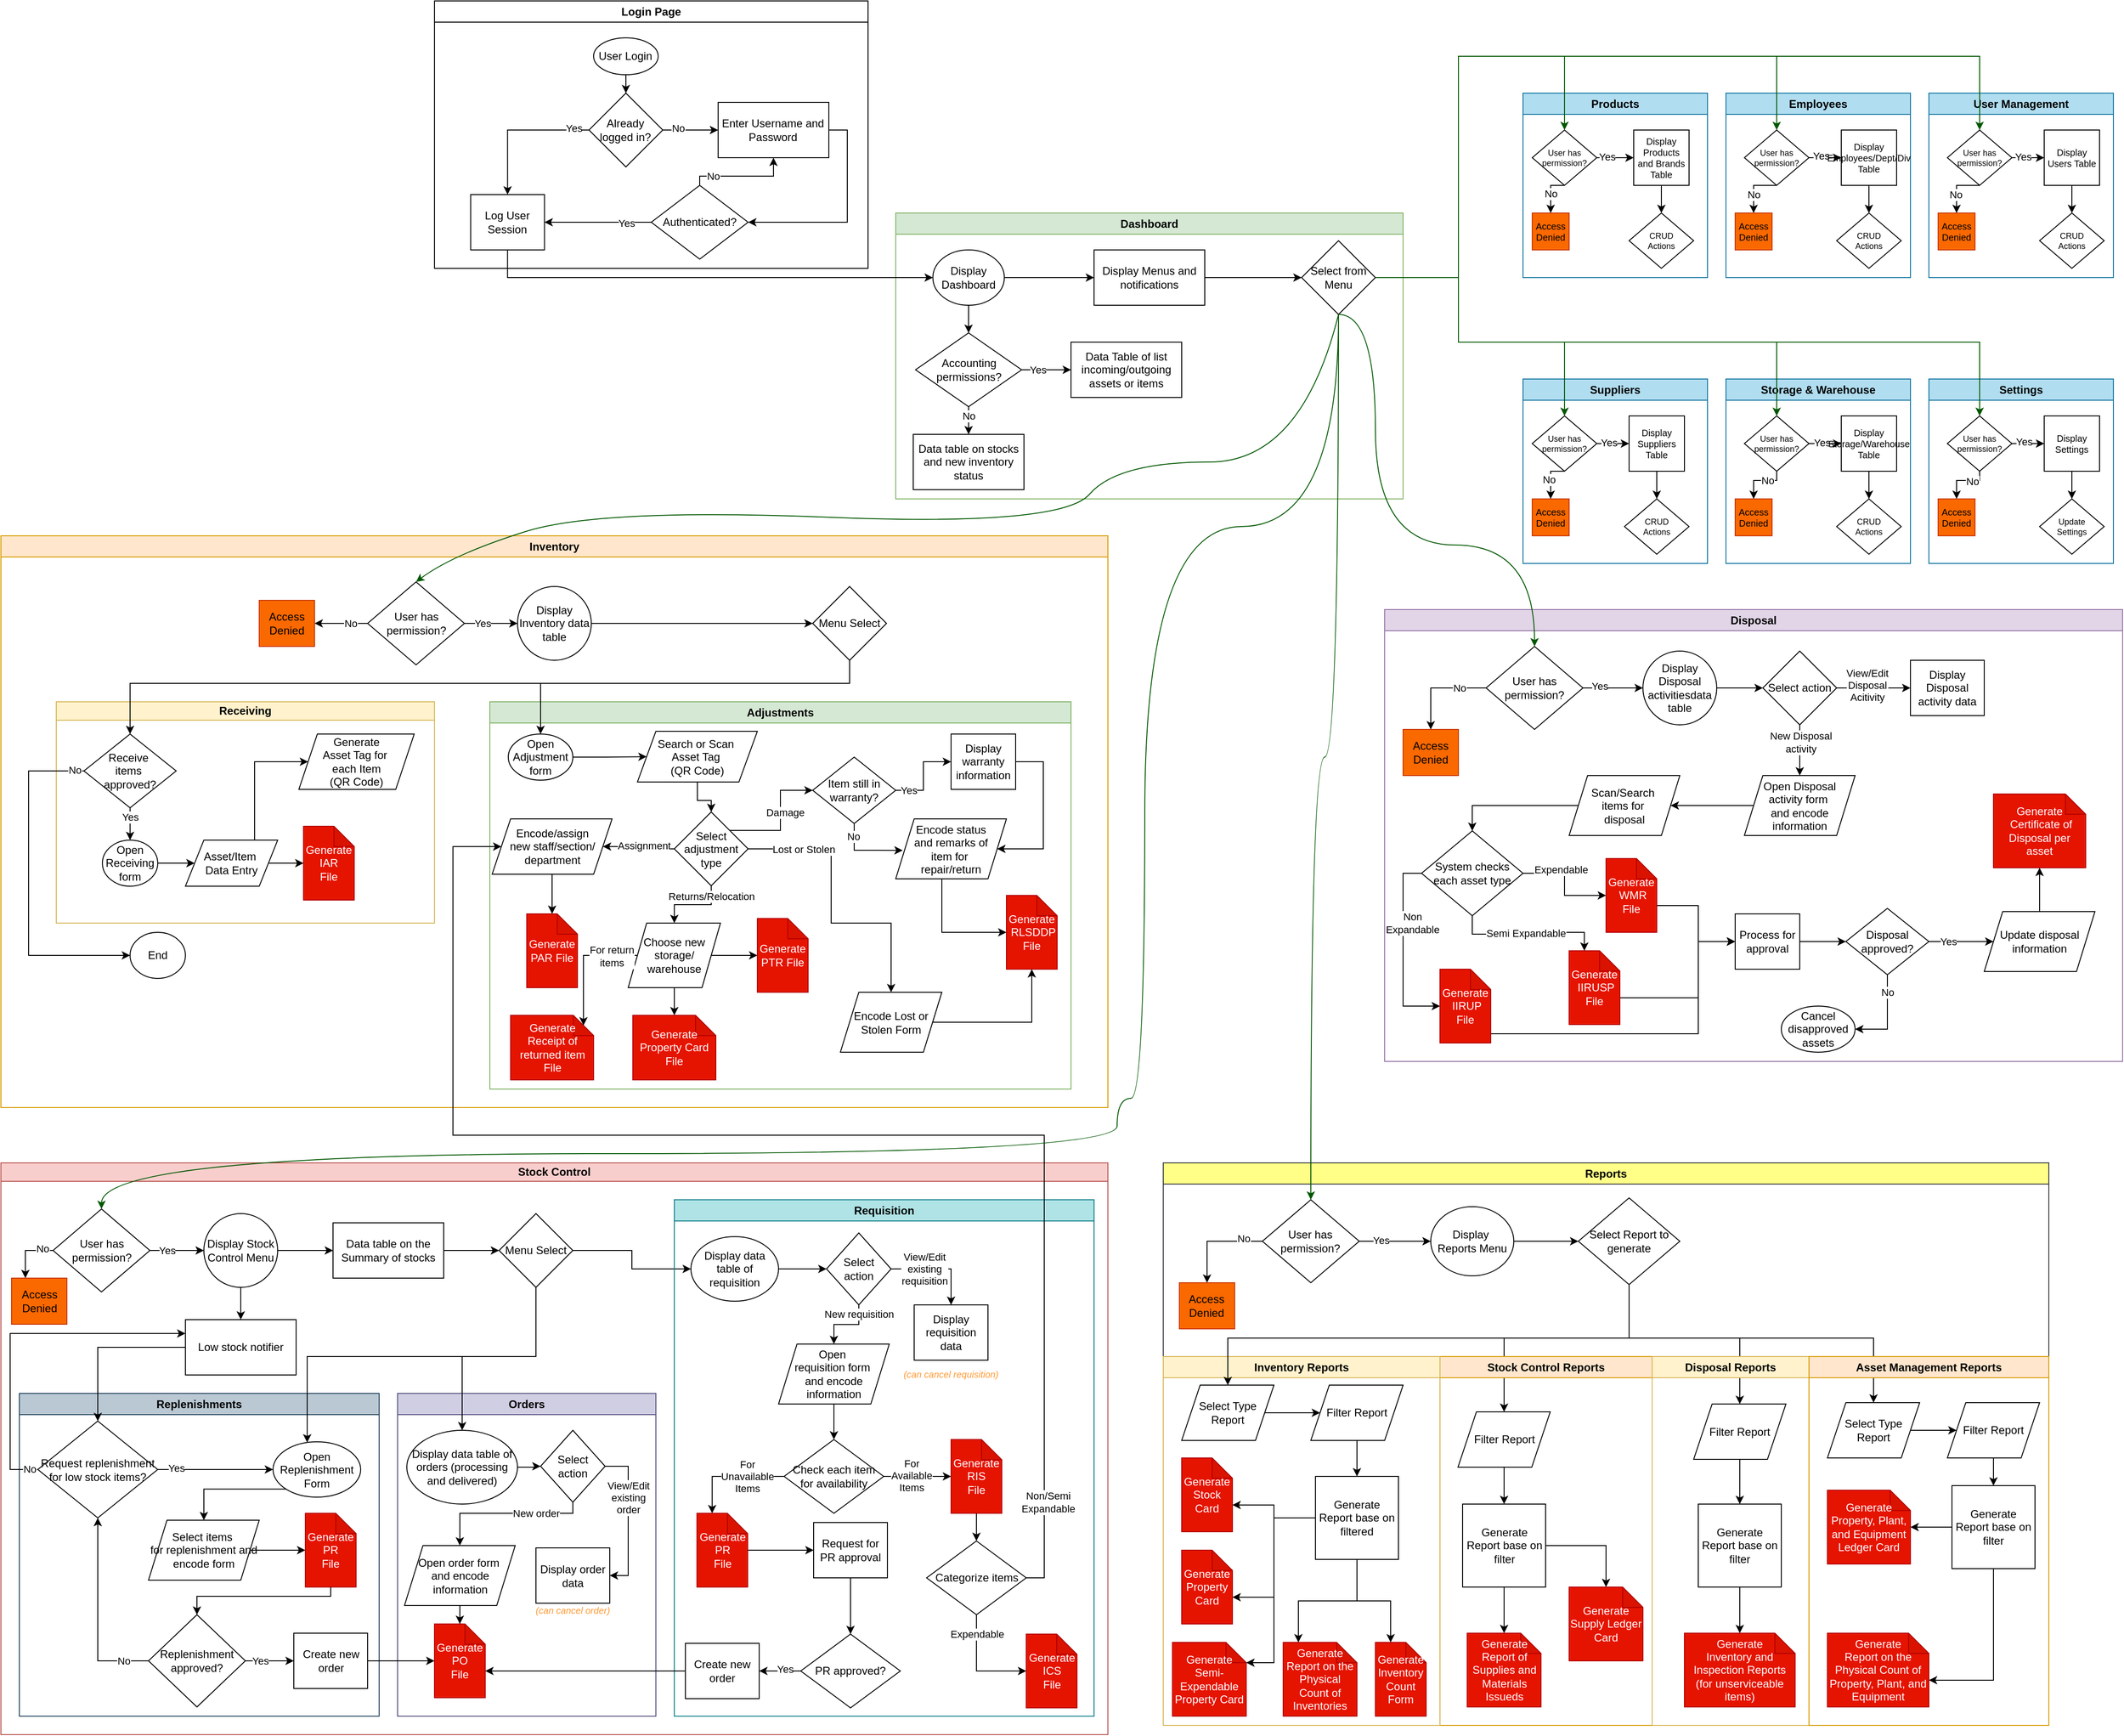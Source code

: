 <mxfile version="24.8.9">
  <diagram id="kgpKYQtTHZ0yAKxKKP6v" name="Page-1">
    <mxGraphModel dx="4947" dy="2209" grid="1" gridSize="10" guides="1" tooltips="1" connect="1" arrows="1" fold="1" page="1" pageScale="1" pageWidth="850" pageHeight="1100" background="#ffffff" math="0" shadow="0">
      <root>
        <mxCell id="0" />
        <mxCell id="1" parent="0" />
        <mxCell id="sbPEuqRtvOU7aVTsuF3H-1" value="Login Page" style="swimlane;whiteSpace=wrap;html=1;" parent="1" vertex="1">
          <mxGeometry x="-310" y="40" width="470" height="290" as="geometry" />
        </mxCell>
        <mxCell id="sbPEuqRtvOU7aVTsuF3H-4" value="" style="edgeStyle=orthogonalEdgeStyle;rounded=0;orthogonalLoop=1;jettySize=auto;html=1;" parent="sbPEuqRtvOU7aVTsuF3H-1" source="sbPEuqRtvOU7aVTsuF3H-2" target="sbPEuqRtvOU7aVTsuF3H-3" edge="1">
          <mxGeometry relative="1" as="geometry" />
        </mxCell>
        <mxCell id="sbPEuqRtvOU7aVTsuF3H-2" value="User Login" style="ellipse;whiteSpace=wrap;html=1;" parent="sbPEuqRtvOU7aVTsuF3H-1" vertex="1">
          <mxGeometry x="172.48" y="40" width="70" height="40" as="geometry" />
        </mxCell>
        <mxCell id="sbPEuqRtvOU7aVTsuF3H-6" value="" style="edgeStyle=orthogonalEdgeStyle;rounded=0;orthogonalLoop=1;jettySize=auto;html=1;" parent="sbPEuqRtvOU7aVTsuF3H-1" source="sbPEuqRtvOU7aVTsuF3H-3" target="sbPEuqRtvOU7aVTsuF3H-5" edge="1">
          <mxGeometry relative="1" as="geometry" />
        </mxCell>
        <mxCell id="sbPEuqRtvOU7aVTsuF3H-8" value="No" style="edgeLabel;html=1;align=center;verticalAlign=middle;resizable=0;points=[];" parent="sbPEuqRtvOU7aVTsuF3H-6" vertex="1" connectable="0">
          <mxGeometry x="-0.444" y="2" relative="1" as="geometry">
            <mxPoint as="offset" />
          </mxGeometry>
        </mxCell>
        <mxCell id="sbPEuqRtvOU7aVTsuF3H-35" style="edgeStyle=orthogonalEdgeStyle;rounded=0;orthogonalLoop=1;jettySize=auto;html=1;exitX=0;exitY=0.5;exitDx=0;exitDy=0;entryX=0.5;entryY=0;entryDx=0;entryDy=0;" parent="sbPEuqRtvOU7aVTsuF3H-1" source="sbPEuqRtvOU7aVTsuF3H-3" target="sbPEuqRtvOU7aVTsuF3H-34" edge="1">
          <mxGeometry relative="1" as="geometry" />
        </mxCell>
        <mxCell id="sbPEuqRtvOU7aVTsuF3H-38" value="Yes" style="edgeLabel;html=1;align=center;verticalAlign=middle;resizable=0;points=[];" parent="sbPEuqRtvOU7aVTsuF3H-35" vertex="1" connectable="0">
          <mxGeometry x="-0.791" y="-2" relative="1" as="geometry">
            <mxPoint as="offset" />
          </mxGeometry>
        </mxCell>
        <mxCell id="sbPEuqRtvOU7aVTsuF3H-3" value="Already logged in?" style="rhombus;whiteSpace=wrap;html=1;" parent="sbPEuqRtvOU7aVTsuF3H-1" vertex="1">
          <mxGeometry x="167.48" y="100" width="80" height="80" as="geometry" />
        </mxCell>
        <mxCell id="sbPEuqRtvOU7aVTsuF3H-15" style="edgeStyle=orthogonalEdgeStyle;rounded=0;orthogonalLoop=1;jettySize=auto;html=1;exitX=1;exitY=0.5;exitDx=0;exitDy=0;entryX=1;entryY=0.5;entryDx=0;entryDy=0;" parent="sbPEuqRtvOU7aVTsuF3H-1" source="sbPEuqRtvOU7aVTsuF3H-5" target="sbPEuqRtvOU7aVTsuF3H-12" edge="1">
          <mxGeometry relative="1" as="geometry" />
        </mxCell>
        <mxCell id="sbPEuqRtvOU7aVTsuF3H-5" value="Enter Username and Password" style="whiteSpace=wrap;html=1;" parent="sbPEuqRtvOU7aVTsuF3H-1" vertex="1">
          <mxGeometry x="307.48" y="110" width="120" height="60" as="geometry" />
        </mxCell>
        <mxCell id="sbPEuqRtvOU7aVTsuF3H-36" style="edgeStyle=orthogonalEdgeStyle;rounded=0;orthogonalLoop=1;jettySize=auto;html=1;exitX=0;exitY=0.5;exitDx=0;exitDy=0;entryX=1;entryY=0.5;entryDx=0;entryDy=0;" parent="sbPEuqRtvOU7aVTsuF3H-1" source="sbPEuqRtvOU7aVTsuF3H-12" target="sbPEuqRtvOU7aVTsuF3H-34" edge="1">
          <mxGeometry relative="1" as="geometry" />
        </mxCell>
        <mxCell id="sbPEuqRtvOU7aVTsuF3H-41" value="Yes" style="edgeLabel;html=1;align=center;verticalAlign=middle;resizable=0;points=[];" parent="sbPEuqRtvOU7aVTsuF3H-36" vertex="1" connectable="0">
          <mxGeometry x="-0.522" y="1" relative="1" as="geometry">
            <mxPoint as="offset" />
          </mxGeometry>
        </mxCell>
        <mxCell id="sbPEuqRtvOU7aVTsuF3H-39" style="edgeStyle=orthogonalEdgeStyle;rounded=0;orthogonalLoop=1;jettySize=auto;html=1;exitX=0.5;exitY=0;exitDx=0;exitDy=0;entryX=0.5;entryY=1;entryDx=0;entryDy=0;" parent="sbPEuqRtvOU7aVTsuF3H-1" source="sbPEuqRtvOU7aVTsuF3H-12" target="sbPEuqRtvOU7aVTsuF3H-5" edge="1">
          <mxGeometry relative="1" as="geometry">
            <Array as="points">
              <mxPoint x="288" y="190" />
              <mxPoint x="368" y="190" />
            </Array>
          </mxGeometry>
        </mxCell>
        <mxCell id="sbPEuqRtvOU7aVTsuF3H-40" value="No" style="edgeLabel;html=1;align=center;verticalAlign=middle;resizable=0;points=[];" parent="sbPEuqRtvOU7aVTsuF3H-39" vertex="1" connectable="0">
          <mxGeometry x="-0.567" relative="1" as="geometry">
            <mxPoint as="offset" />
          </mxGeometry>
        </mxCell>
        <mxCell id="sbPEuqRtvOU7aVTsuF3H-12" value="Authenticated?" style="rhombus;whiteSpace=wrap;html=1;" parent="sbPEuqRtvOU7aVTsuF3H-1" vertex="1">
          <mxGeometry x="235" y="200" width="105" height="80" as="geometry" />
        </mxCell>
        <mxCell id="sbPEuqRtvOU7aVTsuF3H-34" value="Log User Session" style="rounded=0;whiteSpace=wrap;html=1;" parent="sbPEuqRtvOU7aVTsuF3H-1" vertex="1">
          <mxGeometry x="39.24" y="210" width="80" height="60" as="geometry" />
        </mxCell>
        <mxCell id="sbPEuqRtvOU7aVTsuF3H-19" value="Dashboard" style="swimlane;whiteSpace=wrap;html=1;fillColor=#d5e8d4;strokeColor=#82b366;" parent="1" vertex="1">
          <mxGeometry x="190" y="270" width="550" height="310" as="geometry">
            <mxRectangle x="190" y="350" width="100" height="30" as="alternateBounds" />
          </mxGeometry>
        </mxCell>
        <mxCell id="sbPEuqRtvOU7aVTsuF3H-44" value="" style="edgeStyle=orthogonalEdgeStyle;rounded=0;orthogonalLoop=1;jettySize=auto;html=1;" parent="sbPEuqRtvOU7aVTsuF3H-19" source="sbPEuqRtvOU7aVTsuF3H-20" target="sbPEuqRtvOU7aVTsuF3H-43" edge="1">
          <mxGeometry relative="1" as="geometry" />
        </mxCell>
        <mxCell id="mD3hHIEsa4qXd8ChemdI-111" value="" style="edgeStyle=orthogonalEdgeStyle;rounded=0;orthogonalLoop=1;jettySize=auto;html=1;" parent="sbPEuqRtvOU7aVTsuF3H-19" source="sbPEuqRtvOU7aVTsuF3H-20" target="mD3hHIEsa4qXd8ChemdI-104" edge="1">
          <mxGeometry relative="1" as="geometry" />
        </mxCell>
        <mxCell id="sbPEuqRtvOU7aVTsuF3H-20" value="Display Dashboard" style="ellipse;whiteSpace=wrap;html=1;" parent="sbPEuqRtvOU7aVTsuF3H-19" vertex="1">
          <mxGeometry x="40.24" y="40" width="77.52" height="60" as="geometry" />
        </mxCell>
        <mxCell id="sbPEuqRtvOU7aVTsuF3H-47" value="" style="edgeStyle=orthogonalEdgeStyle;rounded=0;orthogonalLoop=1;jettySize=auto;html=1;" parent="sbPEuqRtvOU7aVTsuF3H-19" source="sbPEuqRtvOU7aVTsuF3H-43" target="sbPEuqRtvOU7aVTsuF3H-46" edge="1">
          <mxGeometry relative="1" as="geometry" />
        </mxCell>
        <mxCell id="sbPEuqRtvOU7aVTsuF3H-43" value="Display Menus and notifications" style="whiteSpace=wrap;html=1;" parent="sbPEuqRtvOU7aVTsuF3H-19" vertex="1">
          <mxGeometry x="215.0" y="40" width="120" height="60" as="geometry" />
        </mxCell>
        <mxCell id="sbPEuqRtvOU7aVTsuF3H-46" value="Select from Menu" style="rhombus;whiteSpace=wrap;html=1;" parent="sbPEuqRtvOU7aVTsuF3H-19" vertex="1">
          <mxGeometry x="440" y="30" width="80" height="80" as="geometry" />
        </mxCell>
        <mxCell id="mD3hHIEsa4qXd8ChemdI-102" value="Data table on stocks and new inventory status" style="whiteSpace=wrap;html=1;" parent="sbPEuqRtvOU7aVTsuF3H-19" vertex="1">
          <mxGeometry x="19" y="240" width="120" height="60" as="geometry" />
        </mxCell>
        <mxCell id="mD3hHIEsa4qXd8ChemdI-112" value="" style="edgeStyle=orthogonalEdgeStyle;rounded=0;orthogonalLoop=1;jettySize=auto;html=1;" parent="sbPEuqRtvOU7aVTsuF3H-19" source="mD3hHIEsa4qXd8ChemdI-104" target="mD3hHIEsa4qXd8ChemdI-102" edge="1">
          <mxGeometry relative="1" as="geometry" />
        </mxCell>
        <mxCell id="mD3hHIEsa4qXd8ChemdI-113" value="No" style="edgeLabel;html=1;align=center;verticalAlign=middle;resizable=0;points=[];" parent="mD3hHIEsa4qXd8ChemdI-112" vertex="1" connectable="0">
          <mxGeometry x="-0.717" y="-1" relative="1" as="geometry">
            <mxPoint x="1" y="3" as="offset" />
          </mxGeometry>
        </mxCell>
        <mxCell id="mD3hHIEsa4qXd8ChemdI-115" value="" style="edgeStyle=orthogonalEdgeStyle;rounded=0;orthogonalLoop=1;jettySize=auto;html=1;" parent="sbPEuqRtvOU7aVTsuF3H-19" source="mD3hHIEsa4qXd8ChemdI-104" target="mD3hHIEsa4qXd8ChemdI-114" edge="1">
          <mxGeometry relative="1" as="geometry" />
        </mxCell>
        <mxCell id="mD3hHIEsa4qXd8ChemdI-116" value="Yes" style="edgeLabel;html=1;align=center;verticalAlign=middle;resizable=0;points=[];" parent="mD3hHIEsa4qXd8ChemdI-115" vertex="1" connectable="0">
          <mxGeometry x="-0.337" relative="1" as="geometry">
            <mxPoint as="offset" />
          </mxGeometry>
        </mxCell>
        <mxCell id="mD3hHIEsa4qXd8ChemdI-104" value="Accounting permissions?" style="rhombus;whiteSpace=wrap;html=1;" parent="sbPEuqRtvOU7aVTsuF3H-19" vertex="1">
          <mxGeometry x="21.5" y="130" width="115" height="80" as="geometry" />
        </mxCell>
        <mxCell id="mD3hHIEsa4qXd8ChemdI-114" value="Data Table of list incoming/outgoing assets or items" style="whiteSpace=wrap;html=1;" parent="sbPEuqRtvOU7aVTsuF3H-19" vertex="1">
          <mxGeometry x="190" y="140" width="120" height="60" as="geometry" />
        </mxCell>
        <mxCell id="lgE0cyHTdlIOcblUiMzN-20" value="" style="shape=image;html=1;verticalAlign=top;verticalLabelPosition=bottom;labelBackgroundColor=#ffffff;imageAspect=0;aspect=fixed;image=https://cdn1.iconfinder.com/data/icons/ui-essential-17/32/UI_Essential_Outline_1_essential-app-ui-bell-notification-alert-128.png;imageBackground=none;shadow=1;" parent="sbPEuqRtvOU7aVTsuF3H-19" vertex="1">
          <mxGeometry x="520" y="-10" width="30" height="30" as="geometry" />
        </mxCell>
        <mxCell id="sbPEuqRtvOU7aVTsuF3H-48" value="Inventory" style="swimlane;whiteSpace=wrap;html=1;fillColor=#ffe6cc;strokeColor=#d79b00;" parent="1" vertex="1">
          <mxGeometry x="-780" y="620" width="1200" height="620" as="geometry" />
        </mxCell>
        <mxCell id="sbPEuqRtvOU7aVTsuF3H-61" value="" style="edgeStyle=orthogonalEdgeStyle;rounded=0;orthogonalLoop=1;jettySize=auto;html=1;" parent="sbPEuqRtvOU7aVTsuF3H-48" source="sbPEuqRtvOU7aVTsuF3H-55" target="sbPEuqRtvOU7aVTsuF3H-60" edge="1">
          <mxGeometry relative="1" as="geometry" />
        </mxCell>
        <mxCell id="sbPEuqRtvOU7aVTsuF3H-73" value="Yes" style="edgeLabel;html=1;align=center;verticalAlign=middle;resizable=0;points=[];" parent="sbPEuqRtvOU7aVTsuF3H-61" vertex="1" connectable="0">
          <mxGeometry x="-0.325" relative="1" as="geometry">
            <mxPoint as="offset" />
          </mxGeometry>
        </mxCell>
        <mxCell id="lgE0cyHTdlIOcblUiMzN-115" style="edgeStyle=orthogonalEdgeStyle;rounded=0;orthogonalLoop=1;jettySize=auto;html=1;exitX=0;exitY=0.5;exitDx=0;exitDy=0;entryX=1;entryY=0.5;entryDx=0;entryDy=0;" parent="sbPEuqRtvOU7aVTsuF3H-48" source="sbPEuqRtvOU7aVTsuF3H-55" target="sbPEuqRtvOU7aVTsuF3H-56" edge="1">
          <mxGeometry relative="1" as="geometry" />
        </mxCell>
        <mxCell id="lgE0cyHTdlIOcblUiMzN-116" value="No" style="edgeLabel;html=1;align=center;verticalAlign=middle;resizable=0;points=[];" parent="lgE0cyHTdlIOcblUiMzN-115" vertex="1" connectable="0">
          <mxGeometry x="-0.347" relative="1" as="geometry">
            <mxPoint as="offset" />
          </mxGeometry>
        </mxCell>
        <mxCell id="sbPEuqRtvOU7aVTsuF3H-55" value="User has permission?" style="rhombus;whiteSpace=wrap;html=1;" parent="sbPEuqRtvOU7aVTsuF3H-48" vertex="1">
          <mxGeometry x="397.5" y="50" width="105" height="90" as="geometry" />
        </mxCell>
        <mxCell id="sbPEuqRtvOU7aVTsuF3H-81" style="edgeStyle=orthogonalEdgeStyle;rounded=0;orthogonalLoop=1;jettySize=auto;html=1;exitX=1;exitY=0.5;exitDx=0;exitDy=0;entryX=0;entryY=0.5;entryDx=0;entryDy=0;" parent="sbPEuqRtvOU7aVTsuF3H-48" source="sbPEuqRtvOU7aVTsuF3H-60" target="sbPEuqRtvOU7aVTsuF3H-74" edge="1">
          <mxGeometry relative="1" as="geometry">
            <mxPoint x="700" y="95" as="targetPoint" />
          </mxGeometry>
        </mxCell>
        <mxCell id="sbPEuqRtvOU7aVTsuF3H-60" value="Display Inventory data table" style="ellipse;whiteSpace=wrap;html=1;" parent="sbPEuqRtvOU7aVTsuF3H-48" vertex="1">
          <mxGeometry x="560" y="55" width="80" height="80" as="geometry" />
        </mxCell>
        <mxCell id="sbPEuqRtvOU7aVTsuF3H-62" value="Receiving" style="swimlane;whiteSpace=wrap;html=1;startSize=20;fillColor=#fff2cc;strokeColor=#d6b656;" parent="sbPEuqRtvOU7aVTsuF3H-48" vertex="1">
          <mxGeometry x="60" y="180" width="410" height="240" as="geometry" />
        </mxCell>
        <mxCell id="mD3hHIEsa4qXd8ChemdI-2" value="" style="edgeStyle=orthogonalEdgeStyle;rounded=0;orthogonalLoop=1;jettySize=auto;html=1;" parent="sbPEuqRtvOU7aVTsuF3H-62" source="sbPEuqRtvOU7aVTsuF3H-78" target="mD3hHIEsa4qXd8ChemdI-1" edge="1">
          <mxGeometry relative="1" as="geometry" />
        </mxCell>
        <mxCell id="sbPEuqRtvOU7aVTsuF3H-78" value="Open Receiving form" style="ellipse;whiteSpace=wrap;html=1;" parent="sbPEuqRtvOU7aVTsuF3H-62" vertex="1">
          <mxGeometry x="50" y="150" width="60" height="50" as="geometry" />
        </mxCell>
        <mxCell id="mD3hHIEsa4qXd8ChemdI-20" style="edgeStyle=orthogonalEdgeStyle;rounded=0;orthogonalLoop=1;jettySize=auto;html=1;entryX=0;entryY=0.5;entryDx=0;entryDy=0;exitX=0.75;exitY=0;exitDx=0;exitDy=0;" parent="sbPEuqRtvOU7aVTsuF3H-62" source="mD3hHIEsa4qXd8ChemdI-1" target="mD3hHIEsa4qXd8ChemdI-4" edge="1">
          <mxGeometry relative="1" as="geometry">
            <mxPoint x="220" y="110" as="sourcePoint" />
            <Array as="points">
              <mxPoint x="215" y="65" />
            </Array>
          </mxGeometry>
        </mxCell>
        <mxCell id="mD3hHIEsa4qXd8ChemdI-1" value="Asset/Item&amp;nbsp;&lt;div&gt;Data Entry&lt;/div&gt;" style="shape=parallelogram;perimeter=parallelogramPerimeter;whiteSpace=wrap;html=1;fixedSize=1;" parent="sbPEuqRtvOU7aVTsuF3H-62" vertex="1">
          <mxGeometry x="140" y="150" width="100" height="50" as="geometry" />
        </mxCell>
        <mxCell id="mD3hHIEsa4qXd8ChemdI-4" value="Generate&lt;div&gt;Asset Tag for&amp;nbsp;&lt;/div&gt;&lt;div&gt;each Item&lt;/div&gt;&lt;div&gt;(QR Code)&lt;/div&gt;" style="shape=parallelogram;perimeter=parallelogramPerimeter;whiteSpace=wrap;html=1;fixedSize=1;" parent="sbPEuqRtvOU7aVTsuF3H-62" vertex="1">
          <mxGeometry x="263" y="35" width="125" height="60" as="geometry" />
        </mxCell>
        <mxCell id="mD3hHIEsa4qXd8ChemdI-8" value="&lt;div&gt;Generate&lt;/div&gt;&lt;div&gt;IAR&lt;/div&gt;&lt;div&gt;File&lt;/div&gt;" style="shape=note;whiteSpace=wrap;html=1;backgroundOutline=1;darkOpacity=0.05;size=22;fillColor=#e51400;fontColor=#ffffff;strokeColor=#B20000;" parent="sbPEuqRtvOU7aVTsuF3H-62" vertex="1">
          <mxGeometry x="268" y="135" width="55" height="80" as="geometry" />
        </mxCell>
        <mxCell id="mD3hHIEsa4qXd8ChemdI-18" style="edgeStyle=orthogonalEdgeStyle;rounded=0;orthogonalLoop=1;jettySize=auto;html=1;exitX=0.5;exitY=1;exitDx=0;exitDy=0;entryX=0.5;entryY=0;entryDx=0;entryDy=0;" parent="sbPEuqRtvOU7aVTsuF3H-62" source="mD3hHIEsa4qXd8ChemdI-11" target="sbPEuqRtvOU7aVTsuF3H-78" edge="1">
          <mxGeometry relative="1" as="geometry" />
        </mxCell>
        <mxCell id="mD3hHIEsa4qXd8ChemdI-22" value="Yes" style="edgeLabel;html=1;align=center;verticalAlign=middle;resizable=0;points=[];" parent="mD3hHIEsa4qXd8ChemdI-18" vertex="1" connectable="0">
          <mxGeometry x="-0.166" y="1" relative="1" as="geometry">
            <mxPoint x="-1" y="-5" as="offset" />
          </mxGeometry>
        </mxCell>
        <mxCell id="mD3hHIEsa4qXd8ChemdI-11" value="Receive&amp;nbsp;&lt;div&gt;items&amp;nbsp;&lt;/div&gt;&lt;div&gt;approved?&lt;/div&gt;" style="rhombus;whiteSpace=wrap;html=1;" parent="sbPEuqRtvOU7aVTsuF3H-62" vertex="1">
          <mxGeometry x="30" y="35" width="100" height="80" as="geometry" />
        </mxCell>
        <mxCell id="mD3hHIEsa4qXd8ChemdI-21" style="edgeStyle=orthogonalEdgeStyle;rounded=0;orthogonalLoop=1;jettySize=auto;html=1;exitX=1;exitY=0.5;exitDx=0;exitDy=0;entryX=0;entryY=0.5;entryDx=0;entryDy=0;entryPerimeter=0;" parent="sbPEuqRtvOU7aVTsuF3H-62" source="mD3hHIEsa4qXd8ChemdI-1" target="mD3hHIEsa4qXd8ChemdI-8" edge="1">
          <mxGeometry relative="1" as="geometry" />
        </mxCell>
        <mxCell id="sbPEuqRtvOU7aVTsuF3H-71" value="Adjustments" style="swimlane;whiteSpace=wrap;html=1;fillColor=#d5e8d4;strokeColor=#82b366;" parent="sbPEuqRtvOU7aVTsuF3H-48" vertex="1">
          <mxGeometry x="530" y="180" width="630" height="420" as="geometry" />
        </mxCell>
        <mxCell id="mD3hHIEsa4qXd8ChemdI-38" style="edgeStyle=orthogonalEdgeStyle;rounded=0;orthogonalLoop=1;jettySize=auto;html=1;" parent="sbPEuqRtvOU7aVTsuF3H-71" source="mD3hHIEsa4qXd8ChemdI-26" target="mD3hHIEsa4qXd8ChemdI-37" edge="1">
          <mxGeometry relative="1" as="geometry" />
        </mxCell>
        <mxCell id="mD3hHIEsa4qXd8ChemdI-26" value="Open Adjustment form" style="ellipse;whiteSpace=wrap;html=1;" parent="sbPEuqRtvOU7aVTsuF3H-71" vertex="1">
          <mxGeometry x="20" y="35" width="70" height="50" as="geometry" />
        </mxCell>
        <mxCell id="mD3hHIEsa4qXd8ChemdI-36" style="edgeStyle=orthogonalEdgeStyle;rounded=0;orthogonalLoop=1;jettySize=auto;html=1;exitX=0;exitY=0.5;exitDx=0;exitDy=0;" parent="sbPEuqRtvOU7aVTsuF3H-71" source="mD3hHIEsa4qXd8ChemdI-32" target="mD3hHIEsa4qXd8ChemdI-35" edge="1">
          <mxGeometry relative="1" as="geometry" />
        </mxCell>
        <mxCell id="mD3hHIEsa4qXd8ChemdI-43" value="Assignment" style="edgeLabel;html=1;align=center;verticalAlign=middle;resizable=0;points=[];" parent="mD3hHIEsa4qXd8ChemdI-36" vertex="1" connectable="0">
          <mxGeometry x="-0.415" relative="1" as="geometry">
            <mxPoint x="-10" y="-4" as="offset" />
          </mxGeometry>
        </mxCell>
        <mxCell id="mD3hHIEsa4qXd8ChemdI-45" style="edgeStyle=orthogonalEdgeStyle;rounded=0;orthogonalLoop=1;jettySize=auto;html=1;exitX=0.5;exitY=1;exitDx=0;exitDy=0;entryX=0.5;entryY=0;entryDx=0;entryDy=0;" parent="sbPEuqRtvOU7aVTsuF3H-71" source="mD3hHIEsa4qXd8ChemdI-32" target="mD3hHIEsa4qXd8ChemdI-44" edge="1">
          <mxGeometry relative="1" as="geometry">
            <Array as="points">
              <mxPoint x="240" y="220" />
              <mxPoint x="200" y="220" />
            </Array>
          </mxGeometry>
        </mxCell>
        <mxCell id="mD3hHIEsa4qXd8ChemdI-46" value="Returns/Relocation" style="edgeLabel;html=1;align=center;verticalAlign=middle;resizable=0;points=[];" parent="mD3hHIEsa4qXd8ChemdI-45" vertex="1" connectable="0">
          <mxGeometry x="-0.529" relative="1" as="geometry">
            <mxPoint y="-8" as="offset" />
          </mxGeometry>
        </mxCell>
        <mxCell id="mD3hHIEsa4qXd8ChemdI-71" value="" style="edgeStyle=orthogonalEdgeStyle;rounded=0;orthogonalLoop=1;jettySize=auto;html=1;exitX=1;exitY=0;exitDx=0;exitDy=0;" parent="sbPEuqRtvOU7aVTsuF3H-71" source="mD3hHIEsa4qXd8ChemdI-32" target="mD3hHIEsa4qXd8ChemdI-69" edge="1">
          <mxGeometry relative="1" as="geometry" />
        </mxCell>
        <mxCell id="mD3hHIEsa4qXd8ChemdI-72" value="Damage" style="edgeLabel;html=1;align=center;verticalAlign=middle;resizable=0;points=[];" parent="mD3hHIEsa4qXd8ChemdI-71" vertex="1" connectable="0">
          <mxGeometry x="-0.312" y="2" relative="1" as="geometry">
            <mxPoint x="14" y="-18" as="offset" />
          </mxGeometry>
        </mxCell>
        <mxCell id="mD3hHIEsa4qXd8ChemdI-85" style="edgeStyle=orthogonalEdgeStyle;rounded=0;orthogonalLoop=1;jettySize=auto;html=1;entryX=0.5;entryY=0;entryDx=0;entryDy=0;" parent="sbPEuqRtvOU7aVTsuF3H-71" source="mD3hHIEsa4qXd8ChemdI-32" target="mD3hHIEsa4qXd8ChemdI-84" edge="1">
          <mxGeometry relative="1" as="geometry">
            <Array as="points">
              <mxPoint x="370" y="160" />
              <mxPoint x="370" y="240" />
              <mxPoint x="435" y="240" />
            </Array>
          </mxGeometry>
        </mxCell>
        <mxCell id="mD3hHIEsa4qXd8ChemdI-86" value="Lost or Stolen" style="edgeLabel;html=1;align=center;verticalAlign=middle;resizable=0;points=[];" parent="mD3hHIEsa4qXd8ChemdI-85" vertex="1" connectable="0">
          <mxGeometry x="-0.615" relative="1" as="geometry">
            <mxPoint as="offset" />
          </mxGeometry>
        </mxCell>
        <mxCell id="mD3hHIEsa4qXd8ChemdI-32" value="Select adjustment type" style="rhombus;whiteSpace=wrap;html=1;" parent="sbPEuqRtvOU7aVTsuF3H-71" vertex="1">
          <mxGeometry x="200" y="119.5" width="80" height="80" as="geometry" />
        </mxCell>
        <mxCell id="mD3hHIEsa4qXd8ChemdI-42" value="" style="edgeStyle=orthogonalEdgeStyle;rounded=0;orthogonalLoop=1;jettySize=auto;html=1;" parent="sbPEuqRtvOU7aVTsuF3H-71" source="mD3hHIEsa4qXd8ChemdI-35" target="mD3hHIEsa4qXd8ChemdI-40" edge="1">
          <mxGeometry relative="1" as="geometry" />
        </mxCell>
        <mxCell id="mD3hHIEsa4qXd8ChemdI-35" value="&lt;div&gt;Encode/assign&lt;/div&gt;&lt;div&gt;new staff/section/&lt;/div&gt;&lt;div&gt;department&lt;br&gt;&lt;/div&gt;" style="rounded=0;whiteSpace=wrap;html=1;shape=parallelogram;perimeter=parallelogramPerimeter;fixedSize=1;" parent="sbPEuqRtvOU7aVTsuF3H-71" vertex="1">
          <mxGeometry x="2.5" y="127" width="130" height="60" as="geometry" />
        </mxCell>
        <mxCell id="mD3hHIEsa4qXd8ChemdI-39" value="" style="edgeStyle=orthogonalEdgeStyle;rounded=0;orthogonalLoop=1;jettySize=auto;html=1;" parent="sbPEuqRtvOU7aVTsuF3H-71" source="mD3hHIEsa4qXd8ChemdI-37" target="mD3hHIEsa4qXd8ChemdI-32" edge="1">
          <mxGeometry relative="1" as="geometry" />
        </mxCell>
        <mxCell id="mD3hHIEsa4qXd8ChemdI-37" value="Search or Scan&amp;nbsp;&lt;div&gt;Asset Tag&amp;nbsp;&lt;/div&gt;&lt;div&gt;(QR Code)&lt;/div&gt;" style="shape=parallelogram;perimeter=parallelogramPerimeter;whiteSpace=wrap;html=1;fixedSize=1;" parent="sbPEuqRtvOU7aVTsuF3H-71" vertex="1">
          <mxGeometry x="160" y="32" width="130" height="55" as="geometry" />
        </mxCell>
        <mxCell id="mD3hHIEsa4qXd8ChemdI-40" value="&lt;div&gt;Generate&lt;/div&gt;PAR File" style="shape=note;whiteSpace=wrap;html=1;backgroundOutline=1;darkOpacity=0.05;size=22;fillColor=#e51400;fontColor=#ffffff;strokeColor=#B20000;" parent="sbPEuqRtvOU7aVTsuF3H-71" vertex="1">
          <mxGeometry x="40" y="230" width="55" height="80" as="geometry" />
        </mxCell>
        <mxCell id="mD3hHIEsa4qXd8ChemdI-64" value="" style="edgeStyle=orthogonalEdgeStyle;rounded=0;orthogonalLoop=1;jettySize=auto;html=1;" parent="sbPEuqRtvOU7aVTsuF3H-71" source="mD3hHIEsa4qXd8ChemdI-44" target="mD3hHIEsa4qXd8ChemdI-63" edge="1">
          <mxGeometry relative="1" as="geometry" />
        </mxCell>
        <mxCell id="mD3hHIEsa4qXd8ChemdI-65" value="" style="edgeStyle=orthogonalEdgeStyle;rounded=0;orthogonalLoop=1;jettySize=auto;html=1;" parent="sbPEuqRtvOU7aVTsuF3H-71" source="mD3hHIEsa4qXd8ChemdI-44" target="mD3hHIEsa4qXd8ChemdI-47" edge="1">
          <mxGeometry relative="1" as="geometry" />
        </mxCell>
        <mxCell id="mD3hHIEsa4qXd8ChemdI-44" value="Choose new storage/&lt;div&gt;warehouse&lt;/div&gt;" style="rounded=0;whiteSpace=wrap;html=1;shape=parallelogram;perimeter=parallelogramPerimeter;fixedSize=1;" parent="sbPEuqRtvOU7aVTsuF3H-71" vertex="1">
          <mxGeometry x="150" y="240" width="100" height="70" as="geometry" />
        </mxCell>
        <mxCell id="mD3hHIEsa4qXd8ChemdI-47" value="&lt;div&gt;Generate&lt;/div&gt;PTR File" style="shape=note;whiteSpace=wrap;html=1;backgroundOutline=1;darkOpacity=0.05;size=22;fillColor=#e51400;fontColor=#ffffff;strokeColor=#B20000;" parent="sbPEuqRtvOU7aVTsuF3H-71" vertex="1">
          <mxGeometry x="290" y="235" width="55" height="80" as="geometry" />
        </mxCell>
        <mxCell id="mD3hHIEsa4qXd8ChemdI-63" value="&lt;div&gt;Generate&lt;/div&gt;Property Card File" style="shape=note;whiteSpace=wrap;html=1;backgroundOutline=1;darkOpacity=0.05;size=22;fillColor=#e51400;fontColor=#ffffff;strokeColor=#B20000;" parent="sbPEuqRtvOU7aVTsuF3H-71" vertex="1">
          <mxGeometry x="155" y="340" width="90" height="70" as="geometry" />
        </mxCell>
        <mxCell id="mD3hHIEsa4qXd8ChemdI-66" value="Encode status&lt;div&gt;and remarks of&lt;/div&gt;&lt;div&gt;item for&amp;nbsp;&lt;/div&gt;&lt;div&gt;repair/return&lt;br&gt;&lt;/div&gt;" style="rounded=0;whiteSpace=wrap;html=1;shape=parallelogram;perimeter=parallelogramPerimeter;fixedSize=1;" parent="sbPEuqRtvOU7aVTsuF3H-71" vertex="1">
          <mxGeometry x="440" y="127" width="120" height="65" as="geometry" />
        </mxCell>
        <mxCell id="mD3hHIEsa4qXd8ChemdI-80" style="edgeStyle=orthogonalEdgeStyle;rounded=0;orthogonalLoop=1;jettySize=auto;html=1;entryX=0;entryY=0.5;entryDx=0;entryDy=0;" parent="sbPEuqRtvOU7aVTsuF3H-71" source="mD3hHIEsa4qXd8ChemdI-69" target="mD3hHIEsa4qXd8ChemdI-70" edge="1">
          <mxGeometry relative="1" as="geometry" />
        </mxCell>
        <mxCell id="lgE0cyHTdlIOcblUiMzN-2" value="Yes" style="edgeLabel;html=1;align=center;verticalAlign=middle;resizable=0;points=[];" parent="mD3hHIEsa4qXd8ChemdI-80" vertex="1" connectable="0">
          <mxGeometry x="-0.697" relative="1" as="geometry">
            <mxPoint as="offset" />
          </mxGeometry>
        </mxCell>
        <mxCell id="mD3hHIEsa4qXd8ChemdI-69" value="Item still in warranty?" style="rounded=0;whiteSpace=wrap;html=1;shape=rhombus;perimeter=rhombusPerimeter;" parent="sbPEuqRtvOU7aVTsuF3H-71" vertex="1">
          <mxGeometry x="350" y="60" width="90" height="72" as="geometry" />
        </mxCell>
        <mxCell id="mD3hHIEsa4qXd8ChemdI-83" style="edgeStyle=orthogonalEdgeStyle;rounded=0;orthogonalLoop=1;jettySize=auto;html=1;entryX=1;entryY=0.5;entryDx=0;entryDy=0;" parent="sbPEuqRtvOU7aVTsuF3H-71" source="mD3hHIEsa4qXd8ChemdI-70" target="mD3hHIEsa4qXd8ChemdI-66" edge="1">
          <mxGeometry relative="1" as="geometry">
            <Array as="points">
              <mxPoint x="600" y="65" />
              <mxPoint x="600" y="160" />
            </Array>
          </mxGeometry>
        </mxCell>
        <mxCell id="mD3hHIEsa4qXd8ChemdI-70" value="Display warranty information" style="rounded=0;whiteSpace=wrap;html=1;" parent="sbPEuqRtvOU7aVTsuF3H-71" vertex="1">
          <mxGeometry x="500" y="35" width="70" height="60" as="geometry" />
        </mxCell>
        <mxCell id="mD3hHIEsa4qXd8ChemdI-78" value="&lt;div&gt;Generate&lt;/div&gt;&amp;nbsp;RLSDDP&lt;div&gt;File&lt;/div&gt;" style="shape=note;whiteSpace=wrap;html=1;backgroundOutline=1;darkOpacity=0.05;size=22;fillColor=#e51400;fontColor=#ffffff;strokeColor=#B20000;" parent="sbPEuqRtvOU7aVTsuF3H-71" vertex="1">
          <mxGeometry x="560" y="210" width="55" height="80" as="geometry" />
        </mxCell>
        <mxCell id="mD3hHIEsa4qXd8ChemdI-81" style="edgeStyle=orthogonalEdgeStyle;rounded=0;orthogonalLoop=1;jettySize=auto;html=1;exitX=0.5;exitY=1;exitDx=0;exitDy=0;entryX=0.063;entryY=0.525;entryDx=0;entryDy=0;entryPerimeter=0;" parent="sbPEuqRtvOU7aVTsuF3H-71" source="mD3hHIEsa4qXd8ChemdI-69" target="mD3hHIEsa4qXd8ChemdI-66" edge="1">
          <mxGeometry relative="1" as="geometry">
            <Array as="points">
              <mxPoint x="395" y="161" />
              <mxPoint x="420" y="161" />
            </Array>
          </mxGeometry>
        </mxCell>
        <mxCell id="lgE0cyHTdlIOcblUiMzN-1" value="No" style="edgeLabel;html=1;align=center;verticalAlign=middle;resizable=0;points=[];" parent="mD3hHIEsa4qXd8ChemdI-81" vertex="1" connectable="0">
          <mxGeometry x="-0.666" y="-1" relative="1" as="geometry">
            <mxPoint as="offset" />
          </mxGeometry>
        </mxCell>
        <mxCell id="mD3hHIEsa4qXd8ChemdI-82" style="edgeStyle=orthogonalEdgeStyle;rounded=0;orthogonalLoop=1;jettySize=auto;html=1;entryX=0;entryY=0.5;entryDx=0;entryDy=0;entryPerimeter=0;" parent="sbPEuqRtvOU7aVTsuF3H-71" source="mD3hHIEsa4qXd8ChemdI-66" target="mD3hHIEsa4qXd8ChemdI-78" edge="1">
          <mxGeometry relative="1" as="geometry">
            <Array as="points">
              <mxPoint x="490" y="250" />
            </Array>
          </mxGeometry>
        </mxCell>
        <mxCell id="mD3hHIEsa4qXd8ChemdI-84" value="Encode Lost or Stolen Form" style="rounded=0;whiteSpace=wrap;html=1;shape=parallelogram;perimeter=parallelogramPerimeter;fixedSize=1;" parent="sbPEuqRtvOU7aVTsuF3H-71" vertex="1">
          <mxGeometry x="380" y="315" width="110" height="65" as="geometry" />
        </mxCell>
        <mxCell id="mD3hHIEsa4qXd8ChemdI-87" style="edgeStyle=orthogonalEdgeStyle;rounded=0;orthogonalLoop=1;jettySize=auto;html=1;entryX=0.5;entryY=1;entryDx=0;entryDy=0;entryPerimeter=0;" parent="sbPEuqRtvOU7aVTsuF3H-71" source="mD3hHIEsa4qXd8ChemdI-84" target="mD3hHIEsa4qXd8ChemdI-78" edge="1">
          <mxGeometry relative="1" as="geometry" />
        </mxCell>
        <mxCell id="lgE0cyHTdlIOcblUiMzN-309" value="&lt;div&gt;Generate&lt;/div&gt;Receipt of returned item File" style="shape=note;whiteSpace=wrap;html=1;backgroundOutline=1;darkOpacity=0.05;size=22;fillColor=#e51400;fontColor=#ffffff;strokeColor=#B20000;" parent="sbPEuqRtvOU7aVTsuF3H-71" vertex="1">
          <mxGeometry x="22.5" y="340" width="90" height="70" as="geometry" />
        </mxCell>
        <mxCell id="lgE0cyHTdlIOcblUiMzN-310" style="edgeStyle=orthogonalEdgeStyle;rounded=0;orthogonalLoop=1;jettySize=auto;html=1;exitX=0;exitY=0.5;exitDx=0;exitDy=0;entryX=0;entryY=0;entryDx=79;entryDy=11;entryPerimeter=0;" parent="sbPEuqRtvOU7aVTsuF3H-71" source="mD3hHIEsa4qXd8ChemdI-44" target="lgE0cyHTdlIOcblUiMzN-309" edge="1">
          <mxGeometry relative="1" as="geometry" />
        </mxCell>
        <mxCell id="lgE0cyHTdlIOcblUiMzN-311" value="&lt;div&gt;For return&lt;/div&gt;&lt;div&gt;items&lt;/div&gt;" style="edgeLabel;html=1;align=center;verticalAlign=middle;resizable=0;points=[];" parent="lgE0cyHTdlIOcblUiMzN-310" vertex="1" connectable="0">
          <mxGeometry x="-0.42" y="1" relative="1" as="geometry">
            <mxPoint x="11" as="offset" />
          </mxGeometry>
        </mxCell>
        <mxCell id="sbPEuqRtvOU7aVTsuF3H-77" style="edgeStyle=orthogonalEdgeStyle;rounded=0;orthogonalLoop=1;jettySize=auto;html=1;exitX=0.5;exitY=1;exitDx=0;exitDy=0;entryX=0.5;entryY=0;entryDx=0;entryDy=0;" parent="sbPEuqRtvOU7aVTsuF3H-48" source="sbPEuqRtvOU7aVTsuF3H-74" target="mD3hHIEsa4qXd8ChemdI-26" edge="1">
          <mxGeometry relative="1" as="geometry">
            <Array as="points">
              <mxPoint x="920" y="160" />
              <mxPoint x="585" y="160" />
            </Array>
          </mxGeometry>
        </mxCell>
        <mxCell id="mD3hHIEsa4qXd8ChemdI-19" style="edgeStyle=orthogonalEdgeStyle;rounded=0;orthogonalLoop=1;jettySize=auto;html=1;exitX=0.5;exitY=1;exitDx=0;exitDy=0;entryX=0.5;entryY=0;entryDx=0;entryDy=0;" parent="sbPEuqRtvOU7aVTsuF3H-48" source="sbPEuqRtvOU7aVTsuF3H-74" target="mD3hHIEsa4qXd8ChemdI-11" edge="1">
          <mxGeometry relative="1" as="geometry">
            <Array as="points">
              <mxPoint x="920" y="160" />
              <mxPoint x="140" y="160" />
            </Array>
          </mxGeometry>
        </mxCell>
        <mxCell id="sbPEuqRtvOU7aVTsuF3H-74" value="Menu Select" style="rhombus;whiteSpace=wrap;html=1;" parent="sbPEuqRtvOU7aVTsuF3H-48" vertex="1">
          <mxGeometry x="880" y="55" width="80" height="80" as="geometry" />
        </mxCell>
        <mxCell id="mD3hHIEsa4qXd8ChemdI-23" value="End" style="ellipse;whiteSpace=wrap;html=1;" parent="sbPEuqRtvOU7aVTsuF3H-48" vertex="1">
          <mxGeometry x="140" y="430" width="60" height="50" as="geometry" />
        </mxCell>
        <mxCell id="mD3hHIEsa4qXd8ChemdI-27" style="edgeStyle=orthogonalEdgeStyle;rounded=0;orthogonalLoop=1;jettySize=auto;html=1;entryX=0;entryY=0.5;entryDx=0;entryDy=0;" parent="sbPEuqRtvOU7aVTsuF3H-48" source="mD3hHIEsa4qXd8ChemdI-11" target="mD3hHIEsa4qXd8ChemdI-23" edge="1">
          <mxGeometry relative="1" as="geometry">
            <Array as="points">
              <mxPoint x="30" y="255" />
              <mxPoint x="30" y="455" />
            </Array>
          </mxGeometry>
        </mxCell>
        <mxCell id="mD3hHIEsa4qXd8ChemdI-28" value="No" style="edgeLabel;html=1;align=center;verticalAlign=middle;resizable=0;points=[];" parent="mD3hHIEsa4qXd8ChemdI-27" vertex="1" connectable="0">
          <mxGeometry x="-0.944" y="-1" relative="1" as="geometry">
            <mxPoint as="offset" />
          </mxGeometry>
        </mxCell>
        <mxCell id="sbPEuqRtvOU7aVTsuF3H-56" value="Access Denied" style="whiteSpace=wrap;html=1;fillColor=#fa6800;fontColor=#000000;strokeColor=#C73500;" parent="sbPEuqRtvOU7aVTsuF3H-48" vertex="1">
          <mxGeometry x="280" y="70" width="60" height="50" as="geometry" />
        </mxCell>
        <mxCell id="sbPEuqRtvOU7aVTsuF3H-49" value="Stock Control" style="swimlane;whiteSpace=wrap;html=1;fillColor=#f8cecc;strokeColor=#b85450;startSize=20;" parent="1" vertex="1">
          <mxGeometry x="-780" y="1300" width="1200" height="620" as="geometry" />
        </mxCell>
        <mxCell id="mD3hHIEsa4qXd8ChemdI-95" style="edgeStyle=orthogonalEdgeStyle;rounded=0;orthogonalLoop=1;jettySize=auto;html=1;exitX=1;exitY=0.5;exitDx=0;exitDy=0;" parent="sbPEuqRtvOU7aVTsuF3H-49" source="mD3hHIEsa4qXd8ChemdI-88" target="mD3hHIEsa4qXd8ChemdI-94" edge="1">
          <mxGeometry relative="1" as="geometry" />
        </mxCell>
        <mxCell id="mD3hHIEsa4qXd8ChemdI-96" value="Yes" style="edgeLabel;html=1;align=center;verticalAlign=middle;resizable=0;points=[];" parent="mD3hHIEsa4qXd8ChemdI-95" vertex="1" connectable="0">
          <mxGeometry x="-0.597" y="1" relative="1" as="geometry">
            <mxPoint x="6" y="1" as="offset" />
          </mxGeometry>
        </mxCell>
        <mxCell id="lgE0cyHTdlIOcblUiMzN-118" style="edgeStyle=orthogonalEdgeStyle;rounded=0;orthogonalLoop=1;jettySize=auto;html=1;exitX=0;exitY=0.5;exitDx=0;exitDy=0;entryX=0.25;entryY=0;entryDx=0;entryDy=0;" parent="sbPEuqRtvOU7aVTsuF3H-49" source="mD3hHIEsa4qXd8ChemdI-88" target="lgE0cyHTdlIOcblUiMzN-117" edge="1">
          <mxGeometry relative="1" as="geometry" />
        </mxCell>
        <mxCell id="lgE0cyHTdlIOcblUiMzN-119" value="No" style="edgeLabel;html=1;align=center;verticalAlign=middle;resizable=0;points=[];" parent="lgE0cyHTdlIOcblUiMzN-118" vertex="1" connectable="0">
          <mxGeometry x="-0.592" y="2" relative="1" as="geometry">
            <mxPoint y="-4" as="offset" />
          </mxGeometry>
        </mxCell>
        <mxCell id="mD3hHIEsa4qXd8ChemdI-88" value="User has permission?" style="rhombus;whiteSpace=wrap;html=1;" parent="sbPEuqRtvOU7aVTsuF3H-49" vertex="1">
          <mxGeometry x="56.52" y="50" width="105" height="90" as="geometry" />
        </mxCell>
        <mxCell id="mD3hHIEsa4qXd8ChemdI-98" style="edgeStyle=orthogonalEdgeStyle;rounded=0;orthogonalLoop=1;jettySize=auto;html=1;exitX=1;exitY=0.5;exitDx=0;exitDy=0;entryX=0;entryY=0.5;entryDx=0;entryDy=0;" parent="sbPEuqRtvOU7aVTsuF3H-49" source="mD3hHIEsa4qXd8ChemdI-94" target="mD3hHIEsa4qXd8ChemdI-97" edge="1">
          <mxGeometry relative="1" as="geometry" />
        </mxCell>
        <mxCell id="lgE0cyHTdlIOcblUiMzN-54" value="" style="edgeStyle=orthogonalEdgeStyle;rounded=0;orthogonalLoop=1;jettySize=auto;html=1;" parent="sbPEuqRtvOU7aVTsuF3H-49" source="mD3hHIEsa4qXd8ChemdI-94" target="lgE0cyHTdlIOcblUiMzN-23" edge="1">
          <mxGeometry relative="1" as="geometry" />
        </mxCell>
        <mxCell id="mD3hHIEsa4qXd8ChemdI-94" value="Display Stock Control Menu" style="ellipse;whiteSpace=wrap;html=1;" parent="sbPEuqRtvOU7aVTsuF3H-49" vertex="1">
          <mxGeometry x="220" y="55" width="80" height="80" as="geometry" />
        </mxCell>
        <mxCell id="mD3hHIEsa4qXd8ChemdI-100" value="" style="edgeStyle=orthogonalEdgeStyle;rounded=0;orthogonalLoop=1;jettySize=auto;html=1;" parent="sbPEuqRtvOU7aVTsuF3H-49" source="mD3hHIEsa4qXd8ChemdI-97" target="mD3hHIEsa4qXd8ChemdI-99" edge="1">
          <mxGeometry relative="1" as="geometry" />
        </mxCell>
        <mxCell id="mD3hHIEsa4qXd8ChemdI-97" value="Data table on the Summary of stocks" style="whiteSpace=wrap;html=1;" parent="sbPEuqRtvOU7aVTsuF3H-49" vertex="1">
          <mxGeometry x="360" y="65" width="120" height="60" as="geometry" />
        </mxCell>
        <mxCell id="lgE0cyHTdlIOcblUiMzN-126" style="edgeStyle=orthogonalEdgeStyle;rounded=0;orthogonalLoop=1;jettySize=auto;html=1;exitX=1;exitY=0.5;exitDx=0;exitDy=0;entryX=0;entryY=0.5;entryDx=0;entryDy=0;" parent="sbPEuqRtvOU7aVTsuF3H-49" source="mD3hHIEsa4qXd8ChemdI-99" target="lgE0cyHTdlIOcblUiMzN-125" edge="1">
          <mxGeometry relative="1" as="geometry" />
        </mxCell>
        <mxCell id="mD3hHIEsa4qXd8ChemdI-99" value="Menu Select" style="rhombus;whiteSpace=wrap;html=1;" parent="sbPEuqRtvOU7aVTsuF3H-49" vertex="1">
          <mxGeometry x="540" y="55" width="80" height="80" as="geometry" />
        </mxCell>
        <mxCell id="lgE0cyHTdlIOcblUiMzN-22" value="Orders" style="swimlane;whiteSpace=wrap;html=1;fillColor=#d0cee2;strokeColor=#56517e;" parent="sbPEuqRtvOU7aVTsuF3H-49" vertex="1">
          <mxGeometry x="430" y="250" width="280" height="350" as="geometry" />
        </mxCell>
        <mxCell id="lgE0cyHTdlIOcblUiMzN-84" value="" style="edgeStyle=orthogonalEdgeStyle;rounded=0;orthogonalLoop=1;jettySize=auto;html=1;" parent="lgE0cyHTdlIOcblUiMzN-22" source="lgE0cyHTdlIOcblUiMzN-80" target="lgE0cyHTdlIOcblUiMzN-83" edge="1">
          <mxGeometry relative="1" as="geometry" />
        </mxCell>
        <mxCell id="lgE0cyHTdlIOcblUiMzN-80" value="Display data table of orders (processing and delivered)" style="ellipse;whiteSpace=wrap;html=1;" parent="lgE0cyHTdlIOcblUiMzN-22" vertex="1">
          <mxGeometry x="10" y="40" width="120" height="80" as="geometry" />
        </mxCell>
        <mxCell id="lgE0cyHTdlIOcblUiMzN-86" style="edgeStyle=orthogonalEdgeStyle;rounded=0;orthogonalLoop=1;jettySize=auto;html=1;exitX=1;exitY=0.5;exitDx=0;exitDy=0;entryX=1;entryY=0.5;entryDx=0;entryDy=0;" parent="lgE0cyHTdlIOcblUiMzN-22" source="lgE0cyHTdlIOcblUiMzN-83" target="lgE0cyHTdlIOcblUiMzN-85" edge="1">
          <mxGeometry relative="1" as="geometry" />
        </mxCell>
        <mxCell id="lgE0cyHTdlIOcblUiMzN-87" value="&lt;div&gt;View/Edit&lt;/div&gt;&lt;div&gt;existing&lt;/div&gt;&lt;div&gt;order&lt;br&gt;&lt;/div&gt;" style="edgeLabel;html=1;align=center;verticalAlign=middle;resizable=0;points=[];" parent="lgE0cyHTdlIOcblUiMzN-86" vertex="1" connectable="0">
          <mxGeometry x="-0.281" relative="1" as="geometry">
            <mxPoint as="offset" />
          </mxGeometry>
        </mxCell>
        <mxCell id="lgE0cyHTdlIOcblUiMzN-89" style="edgeStyle=orthogonalEdgeStyle;rounded=0;orthogonalLoop=1;jettySize=auto;html=1;entryX=0.5;entryY=0;entryDx=0;entryDy=0;" parent="lgE0cyHTdlIOcblUiMzN-22" source="lgE0cyHTdlIOcblUiMzN-83" target="lgE0cyHTdlIOcblUiMzN-88" edge="1">
          <mxGeometry relative="1" as="geometry">
            <Array as="points">
              <mxPoint x="190" y="130" />
              <mxPoint x="68" y="130" />
            </Array>
          </mxGeometry>
        </mxCell>
        <mxCell id="lgE0cyHTdlIOcblUiMzN-90" value="New order" style="edgeLabel;html=1;align=center;verticalAlign=middle;resizable=0;points=[];" parent="lgE0cyHTdlIOcblUiMzN-89" vertex="1" connectable="0">
          <mxGeometry x="-0.322" y="1" relative="1" as="geometry">
            <mxPoint x="5" y="-1" as="offset" />
          </mxGeometry>
        </mxCell>
        <mxCell id="lgE0cyHTdlIOcblUiMzN-83" value="Select action" style="rhombus;whiteSpace=wrap;html=1;" parent="lgE0cyHTdlIOcblUiMzN-22" vertex="1">
          <mxGeometry x="155" y="40" width="70" height="78" as="geometry" />
        </mxCell>
        <mxCell id="lgE0cyHTdlIOcblUiMzN-85" value="&lt;div&gt;Display order data&lt;/div&gt;" style="whiteSpace=wrap;html=1;" parent="lgE0cyHTdlIOcblUiMzN-22" vertex="1">
          <mxGeometry x="150" y="167.5" width="80" height="60" as="geometry" />
        </mxCell>
        <mxCell id="lgE0cyHTdlIOcblUiMzN-122" value="" style="edgeStyle=orthogonalEdgeStyle;rounded=0;orthogonalLoop=1;jettySize=auto;html=1;" parent="lgE0cyHTdlIOcblUiMzN-22" source="lgE0cyHTdlIOcblUiMzN-88" target="lgE0cyHTdlIOcblUiMzN-91" edge="1">
          <mxGeometry relative="1" as="geometry" />
        </mxCell>
        <mxCell id="lgE0cyHTdlIOcblUiMzN-88" value="&lt;div&gt;Open order form&amp;nbsp;&lt;/div&gt;&lt;div&gt;and encode information&lt;/div&gt;" style="rounded=0;whiteSpace=wrap;html=1;shape=parallelogram;perimeter=parallelogramPerimeter;fixedSize=1;" parent="lgE0cyHTdlIOcblUiMzN-22" vertex="1">
          <mxGeometry x="7.5" y="165" width="120" height="65" as="geometry" />
        </mxCell>
        <mxCell id="lgE0cyHTdlIOcblUiMzN-91" value="&lt;div&gt;Generate&lt;/div&gt;PO&lt;div&gt;File&lt;/div&gt;" style="shape=note;whiteSpace=wrap;html=1;backgroundOutline=1;darkOpacity=0.05;size=22;fillColor=#e51400;fontColor=#ffffff;strokeColor=#B20000;" parent="lgE0cyHTdlIOcblUiMzN-22" vertex="1">
          <mxGeometry x="40" y="250" width="55" height="80" as="geometry" />
        </mxCell>
        <mxCell id="lgE0cyHTdlIOcblUiMzN-121" value="(can cancel order)" style="text;html=1;align=center;verticalAlign=middle;whiteSpace=wrap;rounded=0;fontSize=10;fontStyle=2;fontColor=#FF9933;" parent="lgE0cyHTdlIOcblUiMzN-22" vertex="1">
          <mxGeometry x="135" y="220" width="110" height="30" as="geometry" />
        </mxCell>
        <mxCell id="lgE0cyHTdlIOcblUiMzN-23" value="Low stock notifier" style="whiteSpace=wrap;html=1;" parent="sbPEuqRtvOU7aVTsuF3H-49" vertex="1">
          <mxGeometry x="200" y="170" width="120" height="60" as="geometry" />
        </mxCell>
        <mxCell id="lgE0cyHTdlIOcblUiMzN-25" value="" style="shape=image;html=1;verticalAlign=top;verticalLabelPosition=bottom;labelBackgroundColor=#ffffff;imageAspect=0;aspect=fixed;image=https://cdn1.iconfinder.com/data/icons/ui-essential-17/32/UI_Essential_Outline_1_essential-app-ui-bell-notification-alert-128.png;imageBackground=none;shadow=1;" parent="sbPEuqRtvOU7aVTsuF3H-49" vertex="1">
          <mxGeometry x="26.52" y="-10" width="30" height="30" as="geometry" />
        </mxCell>
        <mxCell id="lgE0cyHTdlIOcblUiMzN-52" value="Replenishments" style="swimlane;whiteSpace=wrap;html=1;fillColor=#bac8d3;strokeColor=#23445d;" parent="sbPEuqRtvOU7aVTsuF3H-49" vertex="1">
          <mxGeometry x="20" y="250" width="390" height="350" as="geometry" />
        </mxCell>
        <mxCell id="lgE0cyHTdlIOcblUiMzN-72" style="edgeStyle=orthogonalEdgeStyle;rounded=0;orthogonalLoop=1;jettySize=auto;html=1;exitX=1;exitY=0.5;exitDx=0;exitDy=0;entryX=0;entryY=0.5;entryDx=0;entryDy=0;" parent="lgE0cyHTdlIOcblUiMzN-52" source="lgE0cyHTdlIOcblUiMzN-55" target="lgE0cyHTdlIOcblUiMzN-57" edge="1">
          <mxGeometry relative="1" as="geometry" />
        </mxCell>
        <mxCell id="lgE0cyHTdlIOcblUiMzN-74" value="Yes" style="edgeLabel;html=1;align=center;verticalAlign=middle;resizable=0;points=[];" parent="lgE0cyHTdlIOcblUiMzN-72" vertex="1" connectable="0">
          <mxGeometry x="-0.632" y="-2" relative="1" as="geometry">
            <mxPoint x="-3" y="-4" as="offset" />
          </mxGeometry>
        </mxCell>
        <mxCell id="lgE0cyHTdlIOcblUiMzN-55" value="Request replenishment for low stock items?" style="rhombus;whiteSpace=wrap;html=1;" parent="lgE0cyHTdlIOcblUiMzN-52" vertex="1">
          <mxGeometry x="20" y="30" width="130" height="105" as="geometry" />
        </mxCell>
        <mxCell id="lgE0cyHTdlIOcblUiMzN-75" style="edgeStyle=orthogonalEdgeStyle;rounded=0;orthogonalLoop=1;jettySize=auto;html=1;exitX=0;exitY=1;exitDx=0;exitDy=0;entryX=0.5;entryY=0;entryDx=0;entryDy=0;" parent="lgE0cyHTdlIOcblUiMzN-52" source="lgE0cyHTdlIOcblUiMzN-57" target="lgE0cyHTdlIOcblUiMzN-62" edge="1">
          <mxGeometry relative="1" as="geometry" />
        </mxCell>
        <mxCell id="lgE0cyHTdlIOcblUiMzN-57" value="Open Replenishment Form" style="ellipse;whiteSpace=wrap;html=1;" parent="lgE0cyHTdlIOcblUiMzN-52" vertex="1">
          <mxGeometry x="275" y="52.5" width="95" height="60" as="geometry" />
        </mxCell>
        <mxCell id="lgE0cyHTdlIOcblUiMzN-62" value="&lt;div&gt;Select items&amp;nbsp;&lt;/div&gt;&lt;div&gt;for replenishment and encode form&lt;/div&gt;" style="rounded=0;whiteSpace=wrap;html=1;shape=parallelogram;perimeter=parallelogramPerimeter;fixedSize=1;" parent="lgE0cyHTdlIOcblUiMzN-52" vertex="1">
          <mxGeometry x="140" y="137.5" width="120" height="65" as="geometry" />
        </mxCell>
        <mxCell id="lgE0cyHTdlIOcblUiMzN-77" style="edgeStyle=orthogonalEdgeStyle;rounded=0;orthogonalLoop=1;jettySize=auto;html=1;entryX=0.5;entryY=0;entryDx=0;entryDy=0;" parent="lgE0cyHTdlIOcblUiMzN-52" source="lgE0cyHTdlIOcblUiMzN-65" target="lgE0cyHTdlIOcblUiMzN-67" edge="1">
          <mxGeometry relative="1" as="geometry">
            <Array as="points">
              <mxPoint x="338" y="220" />
              <mxPoint x="192" y="220" />
            </Array>
          </mxGeometry>
        </mxCell>
        <mxCell id="lgE0cyHTdlIOcblUiMzN-65" value="&lt;div&gt;Generate&lt;/div&gt;PR&lt;div&gt;File&lt;/div&gt;" style="shape=note;whiteSpace=wrap;html=1;backgroundOutline=1;darkOpacity=0.05;size=22;fillColor=#e51400;fontColor=#ffffff;strokeColor=#B20000;" parent="lgE0cyHTdlIOcblUiMzN-52" vertex="1">
          <mxGeometry x="310" y="130" width="55" height="80" as="geometry" />
        </mxCell>
        <mxCell id="lgE0cyHTdlIOcblUiMzN-78" style="edgeStyle=orthogonalEdgeStyle;rounded=0;orthogonalLoop=1;jettySize=auto;html=1;exitX=0;exitY=0.5;exitDx=0;exitDy=0;entryX=0.5;entryY=1;entryDx=0;entryDy=0;" parent="lgE0cyHTdlIOcblUiMzN-52" source="lgE0cyHTdlIOcblUiMzN-67" target="lgE0cyHTdlIOcblUiMzN-55" edge="1">
          <mxGeometry relative="1" as="geometry" />
        </mxCell>
        <mxCell id="lgE0cyHTdlIOcblUiMzN-79" value="No" style="edgeLabel;html=1;align=center;verticalAlign=middle;resizable=0;points=[];" parent="lgE0cyHTdlIOcblUiMzN-78" vertex="1" connectable="0">
          <mxGeometry x="-0.743" relative="1" as="geometry">
            <mxPoint as="offset" />
          </mxGeometry>
        </mxCell>
        <mxCell id="lgE0cyHTdlIOcblUiMzN-107" style="edgeStyle=orthogonalEdgeStyle;rounded=0;orthogonalLoop=1;jettySize=auto;html=1;exitX=1;exitY=0.5;exitDx=0;exitDy=0;entryX=0;entryY=0.5;entryDx=0;entryDy=0;" parent="lgE0cyHTdlIOcblUiMzN-52" source="lgE0cyHTdlIOcblUiMzN-67" target="lgE0cyHTdlIOcblUiMzN-106" edge="1">
          <mxGeometry relative="1" as="geometry" />
        </mxCell>
        <mxCell id="lgE0cyHTdlIOcblUiMzN-109" value="Yes" style="edgeLabel;html=1;align=center;verticalAlign=middle;resizable=0;points=[];" parent="lgE0cyHTdlIOcblUiMzN-107" vertex="1" connectable="0">
          <mxGeometry x="-0.53" relative="1" as="geometry">
            <mxPoint x="3" as="offset" />
          </mxGeometry>
        </mxCell>
        <mxCell id="lgE0cyHTdlIOcblUiMzN-67" value="Replenishment approved?" style="rhombus;whiteSpace=wrap;html=1;" parent="lgE0cyHTdlIOcblUiMzN-52" vertex="1">
          <mxGeometry x="140" y="240" width="105" height="100" as="geometry" />
        </mxCell>
        <mxCell id="lgE0cyHTdlIOcblUiMzN-76" style="edgeStyle=orthogonalEdgeStyle;rounded=0;orthogonalLoop=1;jettySize=auto;html=1;exitX=1;exitY=0.5;exitDx=0;exitDy=0;entryX=0;entryY=0.5;entryDx=0;entryDy=0;entryPerimeter=0;" parent="lgE0cyHTdlIOcblUiMzN-52" source="lgE0cyHTdlIOcblUiMzN-62" target="lgE0cyHTdlIOcblUiMzN-65" edge="1">
          <mxGeometry relative="1" as="geometry" />
        </mxCell>
        <mxCell id="lgE0cyHTdlIOcblUiMzN-106" value="Create new order" style="whiteSpace=wrap;html=1;" parent="lgE0cyHTdlIOcblUiMzN-52" vertex="1">
          <mxGeometry x="297.5" y="260" width="80" height="60" as="geometry" />
        </mxCell>
        <mxCell id="lgE0cyHTdlIOcblUiMzN-53" value="Requisition" style="swimlane;whiteSpace=wrap;html=1;fillColor=#b0e3e6;strokeColor=#0e8088;" parent="sbPEuqRtvOU7aVTsuF3H-49" vertex="1">
          <mxGeometry x="730" y="40" width="455" height="560" as="geometry" />
        </mxCell>
        <mxCell id="lgE0cyHTdlIOcblUiMzN-128" style="edgeStyle=orthogonalEdgeStyle;rounded=0;orthogonalLoop=1;jettySize=auto;html=1;entryX=0;entryY=0.5;entryDx=0;entryDy=0;" parent="lgE0cyHTdlIOcblUiMzN-53" source="lgE0cyHTdlIOcblUiMzN-125" target="lgE0cyHTdlIOcblUiMzN-127" edge="1">
          <mxGeometry relative="1" as="geometry" />
        </mxCell>
        <mxCell id="lgE0cyHTdlIOcblUiMzN-125" value="Display data table of requisition" style="ellipse;whiteSpace=wrap;html=1;" parent="lgE0cyHTdlIOcblUiMzN-53" vertex="1">
          <mxGeometry x="18" y="40" width="95" height="70" as="geometry" />
        </mxCell>
        <mxCell id="lgE0cyHTdlIOcblUiMzN-130" style="edgeStyle=orthogonalEdgeStyle;rounded=0;orthogonalLoop=1;jettySize=auto;html=1;exitX=1;exitY=0.5;exitDx=0;exitDy=0;entryX=0.5;entryY=0;entryDx=0;entryDy=0;" parent="lgE0cyHTdlIOcblUiMzN-53" source="lgE0cyHTdlIOcblUiMzN-127" target="lgE0cyHTdlIOcblUiMzN-129" edge="1">
          <mxGeometry relative="1" as="geometry" />
        </mxCell>
        <mxCell id="lgE0cyHTdlIOcblUiMzN-131" value="&lt;div&gt;View/Edit&lt;/div&gt;&lt;div&gt;existing&lt;/div&gt;&lt;div&gt;requisition&lt;br&gt;&lt;/div&gt;" style="edgeLabel;html=1;align=center;verticalAlign=middle;resizable=0;points=[];" parent="lgE0cyHTdlIOcblUiMzN-130" vertex="1" connectable="0">
          <mxGeometry x="-0.663" relative="1" as="geometry">
            <mxPoint x="18" as="offset" />
          </mxGeometry>
        </mxCell>
        <mxCell id="lgE0cyHTdlIOcblUiMzN-135" style="edgeStyle=orthogonalEdgeStyle;rounded=0;orthogonalLoop=1;jettySize=auto;html=1;exitX=0.5;exitY=1;exitDx=0;exitDy=0;" parent="lgE0cyHTdlIOcblUiMzN-53" source="lgE0cyHTdlIOcblUiMzN-127" target="lgE0cyHTdlIOcblUiMzN-134" edge="1">
          <mxGeometry relative="1" as="geometry" />
        </mxCell>
        <mxCell id="lgE0cyHTdlIOcblUiMzN-136" value="New requisition" style="edgeLabel;html=1;align=center;verticalAlign=middle;resizable=0;points=[];" parent="lgE0cyHTdlIOcblUiMzN-135" vertex="1" connectable="0">
          <mxGeometry x="-0.607" relative="1" as="geometry">
            <mxPoint y="-4" as="offset" />
          </mxGeometry>
        </mxCell>
        <mxCell id="lgE0cyHTdlIOcblUiMzN-127" value="Select action" style="rhombus;whiteSpace=wrap;html=1;" parent="lgE0cyHTdlIOcblUiMzN-53" vertex="1">
          <mxGeometry x="165" y="36" width="70" height="78" as="geometry" />
        </mxCell>
        <mxCell id="lgE0cyHTdlIOcblUiMzN-129" value="&lt;div&gt;Display requisition data&lt;/div&gt;" style="whiteSpace=wrap;html=1;" parent="lgE0cyHTdlIOcblUiMzN-53" vertex="1">
          <mxGeometry x="260" y="114" width="80" height="60" as="geometry" />
        </mxCell>
        <mxCell id="lgE0cyHTdlIOcblUiMzN-133" value="(can cancel requisition)" style="text;html=1;align=center;verticalAlign=middle;whiteSpace=wrap;rounded=0;fontSize=10;fontStyle=2;fontColor=#FF9933;" parent="lgE0cyHTdlIOcblUiMzN-53" vertex="1">
          <mxGeometry x="245" y="174" width="110" height="30" as="geometry" />
        </mxCell>
        <mxCell id="lgE0cyHTdlIOcblUiMzN-139" value="" style="edgeStyle=orthogonalEdgeStyle;rounded=0;orthogonalLoop=1;jettySize=auto;html=1;" parent="lgE0cyHTdlIOcblUiMzN-53" source="lgE0cyHTdlIOcblUiMzN-134" target="lgE0cyHTdlIOcblUiMzN-138" edge="1">
          <mxGeometry relative="1" as="geometry" />
        </mxCell>
        <mxCell id="lgE0cyHTdlIOcblUiMzN-134" value="&lt;div&gt;Open&amp;nbsp;&lt;/div&gt;&lt;div&gt;requisition form&amp;nbsp;&lt;/div&gt;&lt;div&gt;and encode information&lt;/div&gt;" style="rounded=0;whiteSpace=wrap;html=1;shape=parallelogram;perimeter=parallelogramPerimeter;fixedSize=1;" parent="lgE0cyHTdlIOcblUiMzN-53" vertex="1">
          <mxGeometry x="113" y="156.5" width="120" height="65" as="geometry" />
        </mxCell>
        <mxCell id="lgE0cyHTdlIOcblUiMzN-143" style="edgeStyle=orthogonalEdgeStyle;rounded=0;orthogonalLoop=1;jettySize=auto;html=1;exitX=0;exitY=0.5;exitDx=0;exitDy=0;entryX=0;entryY=0;entryDx=16.5;entryDy=0;entryPerimeter=0;" parent="lgE0cyHTdlIOcblUiMzN-53" source="lgE0cyHTdlIOcblUiMzN-138" target="0RudpNWHcr2-a-E53n9r-1" edge="1">
          <mxGeometry relative="1" as="geometry" />
        </mxCell>
        <mxCell id="lgE0cyHTdlIOcblUiMzN-144" value="No" style="edgeLabel;html=1;align=center;verticalAlign=middle;resizable=0;points=[];" parent="lgE0cyHTdlIOcblUiMzN-143" vertex="1" connectable="0">
          <mxGeometry x="-0.14" y="-2" relative="1" as="geometry">
            <mxPoint as="offset" />
          </mxGeometry>
        </mxCell>
        <mxCell id="lgE0cyHTdlIOcblUiMzN-145" value="&lt;div&gt;For&lt;/div&gt;&lt;div&gt;Unavailable&lt;/div&gt;&lt;div&gt;Items&lt;br&gt;&lt;/div&gt;" style="edgeLabel;html=1;align=center;verticalAlign=middle;resizable=0;points=[];" parent="lgE0cyHTdlIOcblUiMzN-143" vertex="1" connectable="0">
          <mxGeometry x="-0.099" relative="1" as="geometry">
            <mxPoint x="13" as="offset" />
          </mxGeometry>
        </mxCell>
        <mxCell id="lgE0cyHTdlIOcblUiMzN-153" style="edgeStyle=orthogonalEdgeStyle;rounded=0;orthogonalLoop=1;jettySize=auto;html=1;exitX=1;exitY=0.5;exitDx=0;exitDy=0;" parent="lgE0cyHTdlIOcblUiMzN-53" source="lgE0cyHTdlIOcblUiMzN-138" target="lgE0cyHTdlIOcblUiMzN-152" edge="1">
          <mxGeometry relative="1" as="geometry" />
        </mxCell>
        <mxCell id="lgE0cyHTdlIOcblUiMzN-154" value="&lt;div&gt;For&lt;/div&gt;&lt;div&gt;Available&lt;/div&gt;&lt;div&gt;Items&lt;br&gt;&lt;/div&gt;" style="edgeLabel;html=1;align=center;verticalAlign=middle;resizable=0;points=[];" parent="lgE0cyHTdlIOcblUiMzN-153" vertex="1" connectable="0">
          <mxGeometry x="-0.236" y="1" relative="1" as="geometry">
            <mxPoint x="2" as="offset" />
          </mxGeometry>
        </mxCell>
        <mxCell id="lgE0cyHTdlIOcblUiMzN-138" value="Check each item for availability" style="rhombus;whiteSpace=wrap;html=1;" parent="lgE0cyHTdlIOcblUiMzN-53" vertex="1">
          <mxGeometry x="119" y="260" width="108" height="80" as="geometry" />
        </mxCell>
        <mxCell id="0RudpNWHcr2-a-E53n9r-3" value="" style="edgeStyle=orthogonalEdgeStyle;rounded=0;orthogonalLoop=1;jettySize=auto;html=1;" edge="1" parent="lgE0cyHTdlIOcblUiMzN-53" source="lgE0cyHTdlIOcblUiMzN-142" target="lgE0cyHTdlIOcblUiMzN-146">
          <mxGeometry relative="1" as="geometry" />
        </mxCell>
        <mxCell id="lgE0cyHTdlIOcblUiMzN-142" value="Request for PR approval" style="whiteSpace=wrap;html=1;" parent="lgE0cyHTdlIOcblUiMzN-53" vertex="1">
          <mxGeometry x="151" y="350" width="80" height="60" as="geometry" />
        </mxCell>
        <mxCell id="0RudpNWHcr2-a-E53n9r-4" value="" style="edgeStyle=orthogonalEdgeStyle;rounded=0;orthogonalLoop=1;jettySize=auto;html=1;" edge="1" parent="lgE0cyHTdlIOcblUiMzN-53" source="lgE0cyHTdlIOcblUiMzN-146" target="lgE0cyHTdlIOcblUiMzN-148">
          <mxGeometry relative="1" as="geometry" />
        </mxCell>
        <mxCell id="0RudpNWHcr2-a-E53n9r-5" value="Yes" style="edgeLabel;html=1;align=center;verticalAlign=middle;resizable=0;points=[];" vertex="1" connectable="0" parent="0RudpNWHcr2-a-E53n9r-4">
          <mxGeometry x="-0.244" y="-2" relative="1" as="geometry">
            <mxPoint as="offset" />
          </mxGeometry>
        </mxCell>
        <mxCell id="lgE0cyHTdlIOcblUiMzN-146" value="PR approved?" style="rhombus;whiteSpace=wrap;html=1;" parent="lgE0cyHTdlIOcblUiMzN-53" vertex="1">
          <mxGeometry x="137" y="471" width="108" height="80" as="geometry" />
        </mxCell>
        <mxCell id="lgE0cyHTdlIOcblUiMzN-148" value="Create new order" style="whiteSpace=wrap;html=1;" parent="lgE0cyHTdlIOcblUiMzN-53" vertex="1">
          <mxGeometry x="12" y="481" width="80" height="60" as="geometry" />
        </mxCell>
        <mxCell id="lgE0cyHTdlIOcblUiMzN-156" value="" style="edgeStyle=orthogonalEdgeStyle;rounded=0;orthogonalLoop=1;jettySize=auto;html=1;" parent="lgE0cyHTdlIOcblUiMzN-53" source="lgE0cyHTdlIOcblUiMzN-152" target="lgE0cyHTdlIOcblUiMzN-155" edge="1">
          <mxGeometry relative="1" as="geometry" />
        </mxCell>
        <mxCell id="lgE0cyHTdlIOcblUiMzN-152" value="&lt;div&gt;Generate&lt;/div&gt;RIS&lt;div&gt;File&lt;/div&gt;" style="shape=note;whiteSpace=wrap;html=1;backgroundOutline=1;darkOpacity=0.05;size=22;fillColor=#e51400;fontColor=#ffffff;strokeColor=#B20000;" parent="lgE0cyHTdlIOcblUiMzN-53" vertex="1">
          <mxGeometry x="300" y="260" width="55" height="80" as="geometry" />
        </mxCell>
        <mxCell id="lgE0cyHTdlIOcblUiMzN-155" value="Categorize items" style="rhombus;whiteSpace=wrap;html=1;" parent="lgE0cyHTdlIOcblUiMzN-53" vertex="1">
          <mxGeometry x="273.5" y="370" width="108" height="80" as="geometry" />
        </mxCell>
        <mxCell id="lgE0cyHTdlIOcblUiMzN-160" value="&lt;div&gt;Generate&lt;/div&gt;ICS&lt;div&gt;File&lt;/div&gt;" style="shape=note;whiteSpace=wrap;html=1;backgroundOutline=1;darkOpacity=0.05;size=22;fillColor=#e51400;fontColor=#ffffff;strokeColor=#B20000;" parent="lgE0cyHTdlIOcblUiMzN-53" vertex="1">
          <mxGeometry x="381.5" y="471" width="55" height="80" as="geometry" />
        </mxCell>
        <mxCell id="lgE0cyHTdlIOcblUiMzN-161" style="edgeStyle=orthogonalEdgeStyle;rounded=0;orthogonalLoop=1;jettySize=auto;html=1;exitX=0.5;exitY=1;exitDx=0;exitDy=0;entryX=0;entryY=0.5;entryDx=0;entryDy=0;entryPerimeter=0;" parent="lgE0cyHTdlIOcblUiMzN-53" source="lgE0cyHTdlIOcblUiMzN-155" target="lgE0cyHTdlIOcblUiMzN-160" edge="1">
          <mxGeometry relative="1" as="geometry" />
        </mxCell>
        <mxCell id="lgE0cyHTdlIOcblUiMzN-163" value="Expendable" style="edgeLabel;html=1;align=center;verticalAlign=middle;resizable=0;points=[];" parent="lgE0cyHTdlIOcblUiMzN-161" vertex="1" connectable="0">
          <mxGeometry x="-0.567" y="-2" relative="1" as="geometry">
            <mxPoint x="2" y="-4" as="offset" />
          </mxGeometry>
        </mxCell>
        <mxCell id="0RudpNWHcr2-a-E53n9r-2" value="" style="edgeStyle=orthogonalEdgeStyle;rounded=0;orthogonalLoop=1;jettySize=auto;html=1;" edge="1" parent="lgE0cyHTdlIOcblUiMzN-53" source="0RudpNWHcr2-a-E53n9r-1" target="lgE0cyHTdlIOcblUiMzN-142">
          <mxGeometry relative="1" as="geometry" />
        </mxCell>
        <mxCell id="0RudpNWHcr2-a-E53n9r-1" value="&lt;div&gt;Generate&lt;/div&gt;PR&lt;div&gt;File&lt;/div&gt;" style="shape=note;whiteSpace=wrap;html=1;backgroundOutline=1;darkOpacity=0.05;size=22;fillColor=#e51400;fontColor=#ffffff;strokeColor=#B20000;" vertex="1" parent="lgE0cyHTdlIOcblUiMzN-53">
          <mxGeometry x="24.5" y="340" width="55" height="80" as="geometry" />
        </mxCell>
        <mxCell id="lgE0cyHTdlIOcblUiMzN-56" style="edgeStyle=orthogonalEdgeStyle;rounded=0;orthogonalLoop=1;jettySize=auto;html=1;exitX=0;exitY=0.5;exitDx=0;exitDy=0;entryX=0.5;entryY=0;entryDx=0;entryDy=0;" parent="sbPEuqRtvOU7aVTsuF3H-49" source="lgE0cyHTdlIOcblUiMzN-23" target="lgE0cyHTdlIOcblUiMzN-55" edge="1">
          <mxGeometry relative="1" as="geometry" />
        </mxCell>
        <mxCell id="lgE0cyHTdlIOcblUiMzN-73" style="edgeStyle=orthogonalEdgeStyle;rounded=0;orthogonalLoop=1;jettySize=auto;html=1;exitX=0.5;exitY=1;exitDx=0;exitDy=0;" parent="sbPEuqRtvOU7aVTsuF3H-49" source="mD3hHIEsa4qXd8ChemdI-99" target="lgE0cyHTdlIOcblUiMzN-57" edge="1">
          <mxGeometry relative="1" as="geometry">
            <Array as="points">
              <mxPoint x="580" y="210" />
              <mxPoint x="332" y="210" />
            </Array>
          </mxGeometry>
        </mxCell>
        <mxCell id="lgE0cyHTdlIOcblUiMzN-81" style="edgeStyle=orthogonalEdgeStyle;rounded=0;orthogonalLoop=1;jettySize=auto;html=1;entryX=0.5;entryY=0;entryDx=0;entryDy=0;" parent="sbPEuqRtvOU7aVTsuF3H-49" source="mD3hHIEsa4qXd8ChemdI-99" target="lgE0cyHTdlIOcblUiMzN-80" edge="1">
          <mxGeometry relative="1" as="geometry">
            <Array as="points">
              <mxPoint x="580" y="210" />
              <mxPoint x="500" y="210" />
            </Array>
          </mxGeometry>
        </mxCell>
        <mxCell id="lgE0cyHTdlIOcblUiMzN-108" style="edgeStyle=orthogonalEdgeStyle;rounded=0;orthogonalLoop=1;jettySize=auto;html=1;exitX=1;exitY=0.5;exitDx=0;exitDy=0;entryX=0;entryY=0.5;entryDx=0;entryDy=0;entryPerimeter=0;" parent="sbPEuqRtvOU7aVTsuF3H-49" source="lgE0cyHTdlIOcblUiMzN-106" target="lgE0cyHTdlIOcblUiMzN-91" edge="1">
          <mxGeometry relative="1" as="geometry" />
        </mxCell>
        <mxCell id="lgE0cyHTdlIOcblUiMzN-117" value="Access Denied" style="whiteSpace=wrap;html=1;fillColor=#fa6800;fontColor=#000000;strokeColor=#C73500;" parent="sbPEuqRtvOU7aVTsuF3H-49" vertex="1">
          <mxGeometry x="11.52" y="125" width="60" height="50" as="geometry" />
        </mxCell>
        <mxCell id="lgE0cyHTdlIOcblUiMzN-151" style="edgeStyle=orthogonalEdgeStyle;rounded=0;orthogonalLoop=1;jettySize=auto;html=1;entryX=0;entryY=0;entryDx=55;entryDy=51;entryPerimeter=0;" parent="sbPEuqRtvOU7aVTsuF3H-49" source="lgE0cyHTdlIOcblUiMzN-148" target="lgE0cyHTdlIOcblUiMzN-91" edge="1">
          <mxGeometry relative="1" as="geometry" />
        </mxCell>
        <mxCell id="lgE0cyHTdlIOcblUiMzN-268" style="edgeStyle=orthogonalEdgeStyle;rounded=0;orthogonalLoop=1;jettySize=auto;html=1;exitX=0;exitY=0.5;exitDx=0;exitDy=0;entryX=0;entryY=0.25;entryDx=0;entryDy=0;" parent="sbPEuqRtvOU7aVTsuF3H-49" source="lgE0cyHTdlIOcblUiMzN-55" target="lgE0cyHTdlIOcblUiMzN-23" edge="1">
          <mxGeometry relative="1" as="geometry">
            <Array as="points">
              <mxPoint x="10" y="333" />
              <mxPoint x="10" y="185" />
            </Array>
          </mxGeometry>
        </mxCell>
        <mxCell id="lgE0cyHTdlIOcblUiMzN-269" value="No" style="edgeLabel;html=1;align=center;verticalAlign=middle;resizable=0;points=[];" parent="lgE0cyHTdlIOcblUiMzN-268" vertex="1" connectable="0">
          <mxGeometry x="-0.95" y="-1" relative="1" as="geometry">
            <mxPoint as="offset" />
          </mxGeometry>
        </mxCell>
        <mxCell id="sbPEuqRtvOU7aVTsuF3H-50" value="Products" style="swimlane;whiteSpace=wrap;html=1;fillColor=#b1ddf0;strokeColor=#10739e;" parent="1" vertex="1">
          <mxGeometry x="870" y="140" width="200" height="200" as="geometry" />
        </mxCell>
        <mxCell id="lgE0cyHTdlIOcblUiMzN-211" style="edgeStyle=orthogonalEdgeStyle;rounded=0;orthogonalLoop=1;jettySize=auto;html=1;exitX=0.5;exitY=1;exitDx=0;exitDy=0;entryX=0.5;entryY=0;entryDx=0;entryDy=0;" parent="sbPEuqRtvOU7aVTsuF3H-50" source="lgE0cyHTdlIOcblUiMzN-180" target="lgE0cyHTdlIOcblUiMzN-208" edge="1">
          <mxGeometry relative="1" as="geometry" />
        </mxCell>
        <mxCell id="lgE0cyHTdlIOcblUiMzN-287" value="No" style="edgeLabel;html=1;align=center;verticalAlign=middle;resizable=0;points=[];" parent="lgE0cyHTdlIOcblUiMzN-211" vertex="1" connectable="0">
          <mxGeometry x="-0.065" y="1" relative="1" as="geometry">
            <mxPoint x="-1" y="3" as="offset" />
          </mxGeometry>
        </mxCell>
        <mxCell id="lgE0cyHTdlIOcblUiMzN-271" value="" style="edgeStyle=orthogonalEdgeStyle;rounded=0;orthogonalLoop=1;jettySize=auto;html=1;" parent="sbPEuqRtvOU7aVTsuF3H-50" source="lgE0cyHTdlIOcblUiMzN-180" target="lgE0cyHTdlIOcblUiMzN-270" edge="1">
          <mxGeometry relative="1" as="geometry" />
        </mxCell>
        <mxCell id="lgE0cyHTdlIOcblUiMzN-272" value="Yes" style="edgeLabel;html=1;align=center;verticalAlign=middle;resizable=0;points=[];" parent="lgE0cyHTdlIOcblUiMzN-271" vertex="1" connectable="0">
          <mxGeometry x="-0.461" y="1" relative="1" as="geometry">
            <mxPoint as="offset" />
          </mxGeometry>
        </mxCell>
        <mxCell id="lgE0cyHTdlIOcblUiMzN-180" value="User has permission?" style="rhombus;whiteSpace=wrap;html=1;fontSize=9;" parent="sbPEuqRtvOU7aVTsuF3H-50" vertex="1">
          <mxGeometry x="10" y="40" width="70" height="60" as="geometry" />
        </mxCell>
        <mxCell id="lgE0cyHTdlIOcblUiMzN-208" value="Access Denied" style="whiteSpace=wrap;html=1;fillColor=#fa6800;fontColor=#000000;strokeColor=#C73500;fontSize=10;" parent="sbPEuqRtvOU7aVTsuF3H-50" vertex="1">
          <mxGeometry x="10" y="130" width="40" height="40" as="geometry" />
        </mxCell>
        <mxCell id="lgE0cyHTdlIOcblUiMzN-274" value="" style="edgeStyle=orthogonalEdgeStyle;rounded=0;orthogonalLoop=1;jettySize=auto;html=1;" parent="sbPEuqRtvOU7aVTsuF3H-50" source="lgE0cyHTdlIOcblUiMzN-270" target="lgE0cyHTdlIOcblUiMzN-273" edge="1">
          <mxGeometry relative="1" as="geometry" />
        </mxCell>
        <mxCell id="lgE0cyHTdlIOcblUiMzN-270" value="Display Products and Brands Table" style="whiteSpace=wrap;html=1;fontSize=10;" parent="sbPEuqRtvOU7aVTsuF3H-50" vertex="1">
          <mxGeometry x="120" y="40" width="60" height="60" as="geometry" />
        </mxCell>
        <mxCell id="lgE0cyHTdlIOcblUiMzN-273" value="&lt;div&gt;CRUD&lt;/div&gt;&lt;div&gt;Actions&lt;br&gt;&lt;/div&gt;" style="rhombus;whiteSpace=wrap;html=1;fontSize=9;" parent="sbPEuqRtvOU7aVTsuF3H-50" vertex="1">
          <mxGeometry x="115" y="130" width="70" height="60" as="geometry" />
        </mxCell>
        <mxCell id="sbPEuqRtvOU7aVTsuF3H-51" value="Suppliers" style="swimlane;whiteSpace=wrap;html=1;fillColor=#b1ddf0;strokeColor=#10739e;" parent="1" vertex="1">
          <mxGeometry x="870" y="450" width="200" height="200" as="geometry" />
        </mxCell>
        <mxCell id="lgE0cyHTdlIOcblUiMzN-205" style="edgeStyle=orthogonalEdgeStyle;rounded=0;orthogonalLoop=1;jettySize=auto;html=1;exitX=0.5;exitY=1;exitDx=0;exitDy=0;entryX=0.5;entryY=0;entryDx=0;entryDy=0;" parent="sbPEuqRtvOU7aVTsuF3H-51" source="lgE0cyHTdlIOcblUiMzN-187" target="lgE0cyHTdlIOcblUiMzN-203" edge="1">
          <mxGeometry relative="1" as="geometry" />
        </mxCell>
        <mxCell id="lgE0cyHTdlIOcblUiMzN-300" value="No" style="edgeLabel;html=1;align=center;verticalAlign=middle;resizable=0;points=[];" parent="lgE0cyHTdlIOcblUiMzN-205" vertex="1" connectable="0">
          <mxGeometry x="0.049" y="-2" relative="1" as="geometry">
            <mxPoint as="offset" />
          </mxGeometry>
        </mxCell>
        <mxCell id="lgE0cyHTdlIOcblUiMzN-299" value="" style="edgeStyle=orthogonalEdgeStyle;rounded=0;orthogonalLoop=1;jettySize=auto;html=1;" parent="sbPEuqRtvOU7aVTsuF3H-51" source="lgE0cyHTdlIOcblUiMzN-187" target="lgE0cyHTdlIOcblUiMzN-291" edge="1">
          <mxGeometry relative="1" as="geometry" />
        </mxCell>
        <mxCell id="lgE0cyHTdlIOcblUiMzN-301" value="Yes" style="edgeLabel;html=1;align=center;verticalAlign=middle;resizable=0;points=[];" parent="lgE0cyHTdlIOcblUiMzN-299" vertex="1" connectable="0">
          <mxGeometry x="-0.627" y="-1" relative="1" as="geometry">
            <mxPoint x="4" y="-2" as="offset" />
          </mxGeometry>
        </mxCell>
        <mxCell id="lgE0cyHTdlIOcblUiMzN-187" value="User has permission?" style="rhombus;whiteSpace=wrap;html=1;fontSize=9;" parent="sbPEuqRtvOU7aVTsuF3H-51" vertex="1">
          <mxGeometry x="10" y="40" width="70" height="60" as="geometry" />
        </mxCell>
        <mxCell id="lgE0cyHTdlIOcblUiMzN-203" value="Access Denied" style="whiteSpace=wrap;html=1;fillColor=#fa6800;fontColor=#000000;strokeColor=#C73500;fontSize=10;" parent="sbPEuqRtvOU7aVTsuF3H-51" vertex="1">
          <mxGeometry x="10" y="130" width="40" height="40" as="geometry" />
        </mxCell>
        <mxCell id="lgE0cyHTdlIOcblUiMzN-290" value="" style="edgeStyle=orthogonalEdgeStyle;rounded=0;orthogonalLoop=1;jettySize=auto;html=1;" parent="sbPEuqRtvOU7aVTsuF3H-51" source="lgE0cyHTdlIOcblUiMzN-291" target="lgE0cyHTdlIOcblUiMzN-292" edge="1">
          <mxGeometry relative="1" as="geometry" />
        </mxCell>
        <mxCell id="lgE0cyHTdlIOcblUiMzN-291" value="Display Suppliers Table" style="whiteSpace=wrap;html=1;fontSize=10;" parent="sbPEuqRtvOU7aVTsuF3H-51" vertex="1">
          <mxGeometry x="115" y="40" width="60" height="60" as="geometry" />
        </mxCell>
        <mxCell id="lgE0cyHTdlIOcblUiMzN-292" value="&lt;div&gt;CRUD&lt;/div&gt;&lt;div&gt;Actions&lt;br&gt;&lt;/div&gt;" style="rhombus;whiteSpace=wrap;html=1;fontSize=9;" parent="sbPEuqRtvOU7aVTsuF3H-51" vertex="1">
          <mxGeometry x="110" y="130" width="70" height="60" as="geometry" />
        </mxCell>
        <mxCell id="sbPEuqRtvOU7aVTsuF3H-52" value="Employees" style="swimlane;whiteSpace=wrap;html=1;fillColor=#b1ddf0;strokeColor=#10739e;" parent="1" vertex="1">
          <mxGeometry x="1090" y="140" width="200" height="200" as="geometry" />
        </mxCell>
        <mxCell id="lgE0cyHTdlIOcblUiMzN-212" style="edgeStyle=orthogonalEdgeStyle;rounded=0;orthogonalLoop=1;jettySize=auto;html=1;exitX=0.5;exitY=1;exitDx=0;exitDy=0;entryX=0.5;entryY=0;entryDx=0;entryDy=0;" parent="sbPEuqRtvOU7aVTsuF3H-52" source="lgE0cyHTdlIOcblUiMzN-181" target="lgE0cyHTdlIOcblUiMzN-209" edge="1">
          <mxGeometry relative="1" as="geometry" />
        </mxCell>
        <mxCell id="lgE0cyHTdlIOcblUiMzN-288" value="No" style="edgeLabel;html=1;align=center;verticalAlign=middle;resizable=0;points=[];" parent="lgE0cyHTdlIOcblUiMzN-212" vertex="1" connectable="0">
          <mxGeometry x="0.382" relative="1" as="geometry">
            <mxPoint y="-3" as="offset" />
          </mxGeometry>
        </mxCell>
        <mxCell id="lgE0cyHTdlIOcblUiMzN-280" value="" style="edgeStyle=orthogonalEdgeStyle;rounded=0;orthogonalLoop=1;jettySize=auto;html=1;" parent="sbPEuqRtvOU7aVTsuF3H-52" source="lgE0cyHTdlIOcblUiMzN-181" target="lgE0cyHTdlIOcblUiMzN-278" edge="1">
          <mxGeometry relative="1" as="geometry" />
        </mxCell>
        <mxCell id="lgE0cyHTdlIOcblUiMzN-281" value="Yes" style="edgeLabel;html=1;align=center;verticalAlign=middle;resizable=0;points=[];" parent="lgE0cyHTdlIOcblUiMzN-280" vertex="1" connectable="0">
          <mxGeometry x="-0.33" y="-1" relative="1" as="geometry">
            <mxPoint x="-2" y="-3" as="offset" />
          </mxGeometry>
        </mxCell>
        <mxCell id="lgE0cyHTdlIOcblUiMzN-181" value="User has permission?" style="rhombus;whiteSpace=wrap;html=1;fontSize=9;" parent="sbPEuqRtvOU7aVTsuF3H-52" vertex="1">
          <mxGeometry x="20" y="40" width="70" height="60" as="geometry" />
        </mxCell>
        <mxCell id="lgE0cyHTdlIOcblUiMzN-209" value="Access Denied" style="whiteSpace=wrap;html=1;fillColor=#fa6800;fontColor=#000000;strokeColor=#C73500;fontSize=10;" parent="sbPEuqRtvOU7aVTsuF3H-52" vertex="1">
          <mxGeometry x="10" y="130" width="40" height="40" as="geometry" />
        </mxCell>
        <mxCell id="lgE0cyHTdlIOcblUiMzN-277" value="" style="edgeStyle=orthogonalEdgeStyle;rounded=0;orthogonalLoop=1;jettySize=auto;html=1;" parent="sbPEuqRtvOU7aVTsuF3H-52" source="lgE0cyHTdlIOcblUiMzN-278" target="lgE0cyHTdlIOcblUiMzN-279" edge="1">
          <mxGeometry relative="1" as="geometry" />
        </mxCell>
        <mxCell id="lgE0cyHTdlIOcblUiMzN-278" value="Display Employees/Dept/Div Table" style="whiteSpace=wrap;html=1;fontSize=10;" parent="sbPEuqRtvOU7aVTsuF3H-52" vertex="1">
          <mxGeometry x="125" y="40" width="60" height="60" as="geometry" />
        </mxCell>
        <mxCell id="lgE0cyHTdlIOcblUiMzN-279" value="&lt;div&gt;CRUD&lt;/div&gt;&lt;div&gt;Actions&lt;br&gt;&lt;/div&gt;" style="rhombus;whiteSpace=wrap;html=1;fontSize=9;" parent="sbPEuqRtvOU7aVTsuF3H-52" vertex="1">
          <mxGeometry x="120" y="130" width="70" height="60" as="geometry" />
        </mxCell>
        <mxCell id="sbPEuqRtvOU7aVTsuF3H-53" value="User Management" style="swimlane;whiteSpace=wrap;html=1;fillColor=#b1ddf0;strokeColor=#10739e;" parent="1" vertex="1">
          <mxGeometry x="1310" y="140" width="200" height="200" as="geometry" />
        </mxCell>
        <mxCell id="lgE0cyHTdlIOcblUiMzN-213" style="edgeStyle=orthogonalEdgeStyle;rounded=0;orthogonalLoop=1;jettySize=auto;html=1;exitX=0.5;exitY=1;exitDx=0;exitDy=0;entryX=0.5;entryY=0;entryDx=0;entryDy=0;" parent="sbPEuqRtvOU7aVTsuF3H-53" source="lgE0cyHTdlIOcblUiMzN-182" target="lgE0cyHTdlIOcblUiMzN-210" edge="1">
          <mxGeometry relative="1" as="geometry" />
        </mxCell>
        <mxCell id="lgE0cyHTdlIOcblUiMzN-289" value="No" style="edgeLabel;html=1;align=center;verticalAlign=middle;resizable=0;points=[];" parent="lgE0cyHTdlIOcblUiMzN-213" vertex="1" connectable="0">
          <mxGeometry x="0.281" y="-1" relative="1" as="geometry">
            <mxPoint as="offset" />
          </mxGeometry>
        </mxCell>
        <mxCell id="lgE0cyHTdlIOcblUiMzN-285" value="" style="edgeStyle=orthogonalEdgeStyle;rounded=0;orthogonalLoop=1;jettySize=auto;html=1;" parent="sbPEuqRtvOU7aVTsuF3H-53" source="lgE0cyHTdlIOcblUiMzN-182" target="lgE0cyHTdlIOcblUiMzN-282" edge="1">
          <mxGeometry relative="1" as="geometry" />
        </mxCell>
        <mxCell id="lgE0cyHTdlIOcblUiMzN-286" value="Yes" style="edgeLabel;html=1;align=center;verticalAlign=middle;resizable=0;points=[];" parent="lgE0cyHTdlIOcblUiMzN-285" vertex="1" connectable="0">
          <mxGeometry x="-0.681" y="1" relative="1" as="geometry">
            <mxPoint x="5" as="offset" />
          </mxGeometry>
        </mxCell>
        <mxCell id="lgE0cyHTdlIOcblUiMzN-182" value="User has permission?" style="rhombus;whiteSpace=wrap;html=1;fontSize=9;" parent="sbPEuqRtvOU7aVTsuF3H-53" vertex="1">
          <mxGeometry x="20" y="40" width="70" height="60" as="geometry" />
        </mxCell>
        <mxCell id="lgE0cyHTdlIOcblUiMzN-210" value="Access Denied" style="whiteSpace=wrap;html=1;fillColor=#fa6800;fontColor=#000000;strokeColor=#C73500;fontSize=10;" parent="sbPEuqRtvOU7aVTsuF3H-53" vertex="1">
          <mxGeometry x="10" y="130" width="40" height="40" as="geometry" />
        </mxCell>
        <mxCell id="lgE0cyHTdlIOcblUiMzN-282" value="Display Users Table" style="whiteSpace=wrap;html=1;fontSize=10;" parent="sbPEuqRtvOU7aVTsuF3H-53" vertex="1">
          <mxGeometry x="125" y="40" width="60" height="60" as="geometry" />
        </mxCell>
        <mxCell id="lgE0cyHTdlIOcblUiMzN-283" value="" style="edgeStyle=orthogonalEdgeStyle;rounded=0;orthogonalLoop=1;jettySize=auto;html=1;" parent="sbPEuqRtvOU7aVTsuF3H-53" source="lgE0cyHTdlIOcblUiMzN-282" target="lgE0cyHTdlIOcblUiMzN-284" edge="1">
          <mxGeometry relative="1" as="geometry" />
        </mxCell>
        <mxCell id="lgE0cyHTdlIOcblUiMzN-284" value="&lt;div&gt;CRUD&lt;/div&gt;&lt;div&gt;Actions&lt;br&gt;&lt;/div&gt;" style="rhombus;whiteSpace=wrap;html=1;fontSize=9;" parent="sbPEuqRtvOU7aVTsuF3H-53" vertex="1">
          <mxGeometry x="120" y="130" width="70" height="60" as="geometry" />
        </mxCell>
        <mxCell id="sbPEuqRtvOU7aVTsuF3H-54" value="Settings" style="swimlane;whiteSpace=wrap;html=1;fillColor=#b1ddf0;strokeColor=#10739e;" parent="1" vertex="1">
          <mxGeometry x="1310" y="450" width="200" height="200" as="geometry" />
        </mxCell>
        <mxCell id="lgE0cyHTdlIOcblUiMzN-305" style="edgeStyle=orthogonalEdgeStyle;rounded=0;orthogonalLoop=1;jettySize=auto;html=1;entryX=0.5;entryY=0;entryDx=0;entryDy=0;" parent="sbPEuqRtvOU7aVTsuF3H-54" source="lgE0cyHTdlIOcblUiMzN-189" target="lgE0cyHTdlIOcblUiMzN-207" edge="1">
          <mxGeometry relative="1" as="geometry">
            <Array as="points">
              <mxPoint x="55" y="110" />
              <mxPoint x="30" y="110" />
            </Array>
          </mxGeometry>
        </mxCell>
        <mxCell id="lgE0cyHTdlIOcblUiMzN-306" value="No" style="edgeLabel;html=1;align=center;verticalAlign=middle;resizable=0;points=[];" parent="lgE0cyHTdlIOcblUiMzN-305" vertex="1" connectable="0">
          <mxGeometry x="-0.324" y="1" relative="1" as="geometry">
            <mxPoint as="offset" />
          </mxGeometry>
        </mxCell>
        <mxCell id="lgE0cyHTdlIOcblUiMzN-307" value="" style="edgeStyle=orthogonalEdgeStyle;rounded=0;orthogonalLoop=1;jettySize=auto;html=1;" parent="sbPEuqRtvOU7aVTsuF3H-54" source="lgE0cyHTdlIOcblUiMzN-189" target="lgE0cyHTdlIOcblUiMzN-297" edge="1">
          <mxGeometry relative="1" as="geometry" />
        </mxCell>
        <mxCell id="lgE0cyHTdlIOcblUiMzN-308" value="Yes" style="edgeLabel;html=1;align=center;verticalAlign=middle;resizable=0;points=[];" parent="lgE0cyHTdlIOcblUiMzN-307" vertex="1" connectable="0">
          <mxGeometry x="-0.573" y="1" relative="1" as="geometry">
            <mxPoint x="3" y="-1" as="offset" />
          </mxGeometry>
        </mxCell>
        <mxCell id="lgE0cyHTdlIOcblUiMzN-189" value="User has permission?" style="rhombus;whiteSpace=wrap;html=1;fontSize=9;" parent="sbPEuqRtvOU7aVTsuF3H-54" vertex="1">
          <mxGeometry x="20" y="40" width="70" height="60" as="geometry" />
        </mxCell>
        <mxCell id="lgE0cyHTdlIOcblUiMzN-207" value="Access Denied" style="whiteSpace=wrap;html=1;fillColor=#fa6800;fontColor=#000000;strokeColor=#C73500;fontSize=10;" parent="sbPEuqRtvOU7aVTsuF3H-54" vertex="1">
          <mxGeometry x="10" y="130" width="40" height="40" as="geometry" />
        </mxCell>
        <mxCell id="lgE0cyHTdlIOcblUiMzN-296" value="" style="edgeStyle=orthogonalEdgeStyle;rounded=0;orthogonalLoop=1;jettySize=auto;html=1;" parent="sbPEuqRtvOU7aVTsuF3H-54" source="lgE0cyHTdlIOcblUiMzN-297" target="lgE0cyHTdlIOcblUiMzN-298" edge="1">
          <mxGeometry relative="1" as="geometry" />
        </mxCell>
        <mxCell id="lgE0cyHTdlIOcblUiMzN-297" value="Display Settings" style="whiteSpace=wrap;html=1;fontSize=10;" parent="sbPEuqRtvOU7aVTsuF3H-54" vertex="1">
          <mxGeometry x="125" y="40" width="60" height="60" as="geometry" />
        </mxCell>
        <mxCell id="lgE0cyHTdlIOcblUiMzN-298" value="&lt;div&gt;Update&lt;/div&gt;&lt;div&gt;Settings&lt;/div&gt;" style="rhombus;whiteSpace=wrap;html=1;fontSize=9;" parent="sbPEuqRtvOU7aVTsuF3H-54" vertex="1">
          <mxGeometry x="120" y="130" width="70" height="60" as="geometry" />
        </mxCell>
        <mxCell id="sbPEuqRtvOU7aVTsuF3H-72" value="" style="curved=1;endArrow=classic;html=1;rounded=0;exitX=0.5;exitY=1;exitDx=0;exitDy=0;entryX=0.5;entryY=0;entryDx=0;entryDy=0;fillColor=#008a00;strokeColor=#005700;" parent="1" source="sbPEuqRtvOU7aVTsuF3H-46" target="sbPEuqRtvOU7aVTsuF3H-55" edge="1">
          <mxGeometry width="50" height="50" relative="1" as="geometry">
            <mxPoint x="290" y="590" as="sourcePoint" />
            <mxPoint x="340" y="540" as="targetPoint" />
            <Array as="points">
              <mxPoint x="630" y="540" />
              <mxPoint x="430" y="540" />
              <mxPoint x="370" y="610" />
              <mxPoint x="-130" y="590" />
              <mxPoint x="-290" y="640" />
            </Array>
          </mxGeometry>
        </mxCell>
        <mxCell id="mD3hHIEsa4qXd8ChemdI-117" style="edgeStyle=orthogonalEdgeStyle;rounded=0;orthogonalLoop=1;jettySize=auto;html=1;" parent="1" source="sbPEuqRtvOU7aVTsuF3H-34" target="sbPEuqRtvOU7aVTsuF3H-20" edge="1">
          <mxGeometry relative="1" as="geometry">
            <Array as="points">
              <mxPoint x="-231" y="340" />
            </Array>
          </mxGeometry>
        </mxCell>
        <mxCell id="lgE0cyHTdlIOcblUiMzN-123" value="Storage &amp;amp; Warehouse" style="swimlane;whiteSpace=wrap;html=1;fillColor=#b1ddf0;strokeColor=#10739e;" parent="1" vertex="1">
          <mxGeometry x="1090" y="450" width="200" height="200" as="geometry" />
        </mxCell>
        <mxCell id="lgE0cyHTdlIOcblUiMzN-206" style="edgeStyle=orthogonalEdgeStyle;rounded=0;orthogonalLoop=1;jettySize=auto;html=1;exitX=0.5;exitY=1;exitDx=0;exitDy=0;entryX=0.5;entryY=0;entryDx=0;entryDy=0;" parent="lgE0cyHTdlIOcblUiMzN-123" source="lgE0cyHTdlIOcblUiMzN-188" target="lgE0cyHTdlIOcblUiMzN-204" edge="1">
          <mxGeometry relative="1" as="geometry">
            <Array as="points">
              <mxPoint x="55" y="110" />
              <mxPoint x="30" y="110" />
            </Array>
          </mxGeometry>
        </mxCell>
        <mxCell id="lgE0cyHTdlIOcblUiMzN-304" value="No" style="edgeLabel;html=1;align=center;verticalAlign=middle;resizable=0;points=[];" parent="lgE0cyHTdlIOcblUiMzN-206" vertex="1" connectable="0">
          <mxGeometry x="-0.251" relative="1" as="geometry">
            <mxPoint as="offset" />
          </mxGeometry>
        </mxCell>
        <mxCell id="lgE0cyHTdlIOcblUiMzN-302" value="" style="edgeStyle=orthogonalEdgeStyle;rounded=0;orthogonalLoop=1;jettySize=auto;html=1;" parent="lgE0cyHTdlIOcblUiMzN-123" source="lgE0cyHTdlIOcblUiMzN-188" target="lgE0cyHTdlIOcblUiMzN-294" edge="1">
          <mxGeometry relative="1" as="geometry" />
        </mxCell>
        <mxCell id="lgE0cyHTdlIOcblUiMzN-303" value="Yes" style="edgeLabel;html=1;align=center;verticalAlign=middle;resizable=0;points=[];" parent="lgE0cyHTdlIOcblUiMzN-302" vertex="1" connectable="0">
          <mxGeometry x="0.216" relative="1" as="geometry">
            <mxPoint x="-4" y="-1" as="offset" />
          </mxGeometry>
        </mxCell>
        <mxCell id="lgE0cyHTdlIOcblUiMzN-188" value="User has permission?" style="rhombus;whiteSpace=wrap;html=1;fontSize=9;" parent="lgE0cyHTdlIOcblUiMzN-123" vertex="1">
          <mxGeometry x="20" y="40" width="70" height="60" as="geometry" />
        </mxCell>
        <mxCell id="lgE0cyHTdlIOcblUiMzN-204" value="Access Denied" style="whiteSpace=wrap;html=1;fillColor=#fa6800;fontColor=#000000;strokeColor=#C73500;fontSize=10;" parent="lgE0cyHTdlIOcblUiMzN-123" vertex="1">
          <mxGeometry x="10" y="130" width="40" height="40" as="geometry" />
        </mxCell>
        <mxCell id="lgE0cyHTdlIOcblUiMzN-293" value="" style="edgeStyle=orthogonalEdgeStyle;rounded=0;orthogonalLoop=1;jettySize=auto;html=1;" parent="lgE0cyHTdlIOcblUiMzN-123" source="lgE0cyHTdlIOcblUiMzN-294" target="lgE0cyHTdlIOcblUiMzN-295" edge="1">
          <mxGeometry relative="1" as="geometry" />
        </mxCell>
        <mxCell id="lgE0cyHTdlIOcblUiMzN-294" value="Display Storage/Warehouse Table" style="whiteSpace=wrap;html=1;fontSize=10;" parent="lgE0cyHTdlIOcblUiMzN-123" vertex="1">
          <mxGeometry x="125" y="40" width="60" height="60" as="geometry" />
        </mxCell>
        <mxCell id="lgE0cyHTdlIOcblUiMzN-295" value="&lt;div&gt;CRUD&lt;/div&gt;&lt;div&gt;Actions&lt;br&gt;&lt;/div&gt;" style="rhombus;whiteSpace=wrap;html=1;fontSize=9;" parent="lgE0cyHTdlIOcblUiMzN-123" vertex="1">
          <mxGeometry x="120" y="130" width="70" height="60" as="geometry" />
        </mxCell>
        <mxCell id="lgE0cyHTdlIOcblUiMzN-171" style="edgeStyle=orthogonalEdgeStyle;rounded=0;orthogonalLoop=1;jettySize=auto;html=1;exitX=1;exitY=0.5;exitDx=0;exitDy=0;entryX=0;entryY=0.5;entryDx=0;entryDy=0;" parent="1" source="lgE0cyHTdlIOcblUiMzN-155" target="mD3hHIEsa4qXd8ChemdI-35" edge="1">
          <mxGeometry relative="1" as="geometry">
            <Array as="points">
              <mxPoint x="351" y="1750" />
              <mxPoint x="351" y="1270" />
              <mxPoint x="-290" y="1270" />
              <mxPoint x="-290" y="957" />
            </Array>
          </mxGeometry>
        </mxCell>
        <mxCell id="lgE0cyHTdlIOcblUiMzN-172" value="&lt;div&gt;Non/Semi &lt;br&gt;&lt;/div&gt;&lt;div&gt;Expandable&lt;/div&gt;" style="edgeLabel;html=1;align=center;verticalAlign=middle;resizable=0;points=[];" parent="lgE0cyHTdlIOcblUiMzN-171" vertex="1" connectable="0">
          <mxGeometry x="-0.324" relative="1" as="geometry">
            <mxPoint x="13" y="398" as="offset" />
          </mxGeometry>
        </mxCell>
        <mxCell id="lgE0cyHTdlIOcblUiMzN-176" style="edgeStyle=orthogonalEdgeStyle;rounded=0;orthogonalLoop=1;jettySize=auto;html=1;exitX=0.5;exitY=1;exitDx=0;exitDy=0;entryX=0.5;entryY=0;entryDx=0;entryDy=0;fillColor=#008a00;strokeColor=#005700;curved=1;" parent="1" source="sbPEuqRtvOU7aVTsuF3H-46" target="mD3hHIEsa4qXd8ChemdI-88" edge="1">
          <mxGeometry relative="1" as="geometry">
            <Array as="points">
              <mxPoint x="670" y="610" />
              <mxPoint x="460" y="610" />
              <mxPoint x="460" y="1230" />
              <mxPoint x="430" y="1230" />
              <mxPoint x="430" y="1290" />
              <mxPoint x="-671" y="1290" />
            </Array>
          </mxGeometry>
        </mxCell>
        <mxCell id="lgE0cyHTdlIOcblUiMzN-179" value="Disposal" style="swimlane;whiteSpace=wrap;html=1;fillColor=#e1d5e7;strokeColor=#9673a6;" parent="1" vertex="1">
          <mxGeometry x="720" y="700" width="800" height="490" as="geometry" />
        </mxCell>
        <mxCell id="lgE0cyHTdlIOcblUiMzN-200" style="edgeStyle=orthogonalEdgeStyle;rounded=0;orthogonalLoop=1;jettySize=auto;html=1;entryX=0.5;entryY=0;entryDx=0;entryDy=0;" parent="lgE0cyHTdlIOcblUiMzN-179" source="lgE0cyHTdlIOcblUiMzN-198" target="lgE0cyHTdlIOcblUiMzN-199" edge="1">
          <mxGeometry relative="1" as="geometry" />
        </mxCell>
        <mxCell id="lgE0cyHTdlIOcblUiMzN-201" value="No" style="edgeLabel;html=1;align=center;verticalAlign=middle;resizable=0;points=[];" parent="lgE0cyHTdlIOcblUiMzN-200" vertex="1" connectable="0">
          <mxGeometry x="-0.448" relative="1" as="geometry">
            <mxPoint as="offset" />
          </mxGeometry>
        </mxCell>
        <mxCell id="lgE0cyHTdlIOcblUiMzN-215" style="edgeStyle=orthogonalEdgeStyle;rounded=0;orthogonalLoop=1;jettySize=auto;html=1;exitX=1;exitY=0.5;exitDx=0;exitDy=0;" parent="lgE0cyHTdlIOcblUiMzN-179" source="lgE0cyHTdlIOcblUiMzN-198" target="lgE0cyHTdlIOcblUiMzN-214" edge="1">
          <mxGeometry relative="1" as="geometry" />
        </mxCell>
        <mxCell id="lgE0cyHTdlIOcblUiMzN-216" value="Yes" style="edgeLabel;html=1;align=center;verticalAlign=middle;resizable=0;points=[];" parent="lgE0cyHTdlIOcblUiMzN-215" vertex="1" connectable="0">
          <mxGeometry x="-0.455" y="-1" relative="1" as="geometry">
            <mxPoint y="-3" as="offset" />
          </mxGeometry>
        </mxCell>
        <mxCell id="lgE0cyHTdlIOcblUiMzN-198" value="User has permission?" style="rhombus;whiteSpace=wrap;html=1;" parent="lgE0cyHTdlIOcblUiMzN-179" vertex="1">
          <mxGeometry x="110" y="40" width="105" height="90" as="geometry" />
        </mxCell>
        <mxCell id="lgE0cyHTdlIOcblUiMzN-199" value="Access Denied" style="whiteSpace=wrap;html=1;fillColor=#fa6800;fontColor=#000000;strokeColor=#C73500;" parent="lgE0cyHTdlIOcblUiMzN-179" vertex="1">
          <mxGeometry x="20" y="130" width="60" height="50" as="geometry" />
        </mxCell>
        <mxCell id="lgE0cyHTdlIOcblUiMzN-218" style="edgeStyle=orthogonalEdgeStyle;rounded=0;orthogonalLoop=1;jettySize=auto;html=1;exitX=1;exitY=0.5;exitDx=0;exitDy=0;entryX=0;entryY=0.5;entryDx=0;entryDy=0;" parent="lgE0cyHTdlIOcblUiMzN-179" source="lgE0cyHTdlIOcblUiMzN-214" target="lgE0cyHTdlIOcblUiMzN-217" edge="1">
          <mxGeometry relative="1" as="geometry" />
        </mxCell>
        <mxCell id="lgE0cyHTdlIOcblUiMzN-214" value="Display Disposal activitiesdata table" style="ellipse;whiteSpace=wrap;html=1;" parent="lgE0cyHTdlIOcblUiMzN-179" vertex="1">
          <mxGeometry x="280" y="45" width="80" height="80" as="geometry" />
        </mxCell>
        <mxCell id="lgE0cyHTdlIOcblUiMzN-220" style="edgeStyle=orthogonalEdgeStyle;rounded=0;orthogonalLoop=1;jettySize=auto;html=1;exitX=1;exitY=0.5;exitDx=0;exitDy=0;entryX=0;entryY=0.5;entryDx=0;entryDy=0;" parent="lgE0cyHTdlIOcblUiMzN-179" source="lgE0cyHTdlIOcblUiMzN-217" target="lgE0cyHTdlIOcblUiMzN-219" edge="1">
          <mxGeometry relative="1" as="geometry" />
        </mxCell>
        <mxCell id="lgE0cyHTdlIOcblUiMzN-221" value="&lt;div&gt;View/Edit&lt;/div&gt;&lt;div&gt;Disposal&lt;/div&gt;&lt;div&gt;Acitivity&lt;br&gt;&lt;/div&gt;" style="edgeLabel;html=1;align=center;verticalAlign=middle;resizable=0;points=[];" parent="lgE0cyHTdlIOcblUiMzN-220" vertex="1" connectable="0">
          <mxGeometry x="-0.171" y="3" relative="1" as="geometry">
            <mxPoint as="offset" />
          </mxGeometry>
        </mxCell>
        <mxCell id="lgE0cyHTdlIOcblUiMzN-223" value="" style="edgeStyle=orthogonalEdgeStyle;rounded=0;orthogonalLoop=1;jettySize=auto;html=1;" parent="lgE0cyHTdlIOcblUiMzN-179" source="lgE0cyHTdlIOcblUiMzN-217" target="lgE0cyHTdlIOcblUiMzN-222" edge="1">
          <mxGeometry relative="1" as="geometry" />
        </mxCell>
        <mxCell id="lgE0cyHTdlIOcblUiMzN-224" value="&lt;div&gt;New Disposal&lt;/div&gt;&lt;div&gt;activity&lt;br&gt;&lt;/div&gt;" style="edgeLabel;html=1;align=center;verticalAlign=middle;resizable=0;points=[];" parent="lgE0cyHTdlIOcblUiMzN-223" vertex="1" connectable="0">
          <mxGeometry x="-0.301" y="1" relative="1" as="geometry">
            <mxPoint as="offset" />
          </mxGeometry>
        </mxCell>
        <mxCell id="lgE0cyHTdlIOcblUiMzN-217" value="Select action" style="rhombus;whiteSpace=wrap;html=1;" parent="lgE0cyHTdlIOcblUiMzN-179" vertex="1">
          <mxGeometry x="410" y="45" width="80" height="80" as="geometry" />
        </mxCell>
        <mxCell id="lgE0cyHTdlIOcblUiMzN-219" value="&lt;div&gt;Display Disposal activity data&lt;/div&gt;" style="whiteSpace=wrap;html=1;" parent="lgE0cyHTdlIOcblUiMzN-179" vertex="1">
          <mxGeometry x="570" y="55" width="80" height="60" as="geometry" />
        </mxCell>
        <mxCell id="lgE0cyHTdlIOcblUiMzN-226" value="" style="edgeStyle=orthogonalEdgeStyle;rounded=0;orthogonalLoop=1;jettySize=auto;html=1;" parent="lgE0cyHTdlIOcblUiMzN-179" source="lgE0cyHTdlIOcblUiMzN-222" target="lgE0cyHTdlIOcblUiMzN-225" edge="1">
          <mxGeometry relative="1" as="geometry" />
        </mxCell>
        <mxCell id="lgE0cyHTdlIOcblUiMzN-222" value="&lt;div&gt;Open Disposal activity form&amp;nbsp;&lt;/div&gt;&lt;div&gt;and encode information&lt;/div&gt;" style="rounded=0;whiteSpace=wrap;html=1;shape=parallelogram;perimeter=parallelogramPerimeter;fixedSize=1;" parent="lgE0cyHTdlIOcblUiMzN-179" vertex="1">
          <mxGeometry x="390" y="180" width="120" height="65" as="geometry" />
        </mxCell>
        <mxCell id="lgE0cyHTdlIOcblUiMzN-230" style="edgeStyle=orthogonalEdgeStyle;rounded=0;orthogonalLoop=1;jettySize=auto;html=1;exitX=0;exitY=0.5;exitDx=0;exitDy=0;entryX=0.5;entryY=0;entryDx=0;entryDy=0;" parent="lgE0cyHTdlIOcblUiMzN-179" source="lgE0cyHTdlIOcblUiMzN-225" target="lgE0cyHTdlIOcblUiMzN-229" edge="1">
          <mxGeometry relative="1" as="geometry" />
        </mxCell>
        <mxCell id="lgE0cyHTdlIOcblUiMzN-225" value="&lt;div&gt;Scan/Search&amp;nbsp;&lt;/div&gt;&lt;div&gt;items for&amp;nbsp;&lt;/div&gt;&lt;div&gt;disposal&lt;/div&gt;" style="rounded=0;whiteSpace=wrap;html=1;shape=parallelogram;perimeter=parallelogramPerimeter;fixedSize=1;" parent="lgE0cyHTdlIOcblUiMzN-179" vertex="1">
          <mxGeometry x="200" y="180" width="120" height="65" as="geometry" />
        </mxCell>
        <mxCell id="lgE0cyHTdlIOcblUiMzN-234" style="edgeStyle=orthogonalEdgeStyle;rounded=0;orthogonalLoop=1;jettySize=auto;html=1;exitX=1;exitY=0.5;exitDx=0;exitDy=0;" parent="lgE0cyHTdlIOcblUiMzN-179" source="lgE0cyHTdlIOcblUiMzN-229" target="lgE0cyHTdlIOcblUiMzN-231" edge="1">
          <mxGeometry relative="1" as="geometry" />
        </mxCell>
        <mxCell id="lgE0cyHTdlIOcblUiMzN-238" value="Expendable" style="edgeLabel;html=1;align=center;verticalAlign=middle;resizable=0;points=[];" parent="lgE0cyHTdlIOcblUiMzN-234" vertex="1" connectable="0">
          <mxGeometry x="-0.776" relative="1" as="geometry">
            <mxPoint x="28" y="-4" as="offset" />
          </mxGeometry>
        </mxCell>
        <mxCell id="lgE0cyHTdlIOcblUiMzN-229" value="System checks each asset type" style="rounded=0;whiteSpace=wrap;html=1;shape=rhombus;perimeter=rhombusPerimeter;" parent="lgE0cyHTdlIOcblUiMzN-179" vertex="1">
          <mxGeometry x="40" y="240" width="110" height="92" as="geometry" />
        </mxCell>
        <mxCell id="lgE0cyHTdlIOcblUiMzN-242" style="edgeStyle=orthogonalEdgeStyle;rounded=0;orthogonalLoop=1;jettySize=auto;html=1;exitX=0;exitY=0;exitDx=55;exitDy=51;exitPerimeter=0;entryX=0;entryY=0.5;entryDx=0;entryDy=0;" parent="lgE0cyHTdlIOcblUiMzN-179" source="lgE0cyHTdlIOcblUiMzN-231" target="lgE0cyHTdlIOcblUiMzN-241" edge="1">
          <mxGeometry relative="1" as="geometry">
            <Array as="points">
              <mxPoint x="340" y="321" />
              <mxPoint x="340" y="360" />
            </Array>
          </mxGeometry>
        </mxCell>
        <mxCell id="lgE0cyHTdlIOcblUiMzN-231" value="&lt;div&gt;Generate&lt;/div&gt;&amp;nbsp;WMR&lt;div&gt;File&lt;/div&gt;" style="shape=note;whiteSpace=wrap;html=1;backgroundOutline=1;darkOpacity=0.05;size=22;fillColor=#e51400;fontColor=#ffffff;strokeColor=#B20000;" parent="lgE0cyHTdlIOcblUiMzN-179" vertex="1">
          <mxGeometry x="240" y="270" width="55" height="80" as="geometry" />
        </mxCell>
        <mxCell id="lgE0cyHTdlIOcblUiMzN-243" style="edgeStyle=orthogonalEdgeStyle;rounded=0;orthogonalLoop=1;jettySize=auto;html=1;exitX=0;exitY=0;exitDx=55;exitDy=51;exitPerimeter=0;entryX=0;entryY=0.5;entryDx=0;entryDy=0;" parent="lgE0cyHTdlIOcblUiMzN-179" source="lgE0cyHTdlIOcblUiMzN-232" target="lgE0cyHTdlIOcblUiMzN-241" edge="1">
          <mxGeometry relative="1" as="geometry">
            <Array as="points">
              <mxPoint x="340" y="421" />
              <mxPoint x="340" y="360" />
            </Array>
          </mxGeometry>
        </mxCell>
        <mxCell id="lgE0cyHTdlIOcblUiMzN-232" value="&lt;div&gt;Generate&lt;/div&gt;&amp;nbsp;IIRUSP&lt;div&gt;File&lt;/div&gt;" style="shape=note;whiteSpace=wrap;html=1;backgroundOutline=1;darkOpacity=0.05;size=22;fillColor=#e51400;fontColor=#ffffff;strokeColor=#B20000;" parent="lgE0cyHTdlIOcblUiMzN-179" vertex="1">
          <mxGeometry x="200" y="370" width="55" height="80" as="geometry" />
        </mxCell>
        <mxCell id="lgE0cyHTdlIOcblUiMzN-244" style="edgeStyle=orthogonalEdgeStyle;rounded=0;orthogonalLoop=1;jettySize=auto;html=1;exitX=0;exitY=0;exitDx=55;exitDy=51;exitPerimeter=0;entryX=0;entryY=0.5;entryDx=0;entryDy=0;" parent="lgE0cyHTdlIOcblUiMzN-179" source="lgE0cyHTdlIOcblUiMzN-233" target="lgE0cyHTdlIOcblUiMzN-241" edge="1">
          <mxGeometry relative="1" as="geometry">
            <Array as="points">
              <mxPoint x="115" y="460" />
              <mxPoint x="340" y="460" />
              <mxPoint x="340" y="360" />
            </Array>
          </mxGeometry>
        </mxCell>
        <mxCell id="lgE0cyHTdlIOcblUiMzN-233" value="&lt;div&gt;Generate&lt;/div&gt;&amp;nbsp;IIRUP&lt;div&gt;File&lt;/div&gt;" style="shape=note;whiteSpace=wrap;html=1;backgroundOutline=1;darkOpacity=0.05;size=22;fillColor=#e51400;fontColor=#ffffff;strokeColor=#B20000;" parent="lgE0cyHTdlIOcblUiMzN-179" vertex="1">
          <mxGeometry x="60" y="390" width="55" height="80" as="geometry" />
        </mxCell>
        <mxCell id="lgE0cyHTdlIOcblUiMzN-236" style="edgeStyle=orthogonalEdgeStyle;rounded=0;orthogonalLoop=1;jettySize=auto;html=1;exitX=0;exitY=0.5;exitDx=0;exitDy=0;entryX=0;entryY=0.5;entryDx=0;entryDy=0;entryPerimeter=0;" parent="lgE0cyHTdlIOcblUiMzN-179" source="lgE0cyHTdlIOcblUiMzN-229" target="lgE0cyHTdlIOcblUiMzN-233" edge="1">
          <mxGeometry relative="1" as="geometry" />
        </mxCell>
        <mxCell id="lgE0cyHTdlIOcblUiMzN-240" value="&lt;div&gt;Non&lt;/div&gt;&lt;div&gt;Expandable&lt;br&gt;&lt;/div&gt;" style="edgeLabel;html=1;align=center;verticalAlign=middle;resizable=0;points=[];" parent="lgE0cyHTdlIOcblUiMzN-236" vertex="1" connectable="0">
          <mxGeometry x="-0.236" y="-2" relative="1" as="geometry">
            <mxPoint x="12" y="-4" as="offset" />
          </mxGeometry>
        </mxCell>
        <mxCell id="lgE0cyHTdlIOcblUiMzN-237" style="edgeStyle=orthogonalEdgeStyle;rounded=0;orthogonalLoop=1;jettySize=auto;html=1;exitX=0.5;exitY=1;exitDx=0;exitDy=0;entryX=0;entryY=0;entryDx=16.5;entryDy=0;entryPerimeter=0;" parent="lgE0cyHTdlIOcblUiMzN-179" source="lgE0cyHTdlIOcblUiMzN-229" target="lgE0cyHTdlIOcblUiMzN-232" edge="1">
          <mxGeometry relative="1" as="geometry" />
        </mxCell>
        <mxCell id="lgE0cyHTdlIOcblUiMzN-239" value="Semi Expandable" style="edgeLabel;html=1;align=center;verticalAlign=middle;resizable=0;points=[];" parent="lgE0cyHTdlIOcblUiMzN-237" vertex="1" connectable="0">
          <mxGeometry x="-0.235" y="1" relative="1" as="geometry">
            <mxPoint x="15" as="offset" />
          </mxGeometry>
        </mxCell>
        <mxCell id="lgE0cyHTdlIOcblUiMzN-246" value="" style="edgeStyle=orthogonalEdgeStyle;rounded=0;orthogonalLoop=1;jettySize=auto;html=1;" parent="lgE0cyHTdlIOcblUiMzN-179" source="lgE0cyHTdlIOcblUiMzN-241" target="lgE0cyHTdlIOcblUiMzN-245" edge="1">
          <mxGeometry relative="1" as="geometry" />
        </mxCell>
        <mxCell id="lgE0cyHTdlIOcblUiMzN-241" value="Process for approval" style="rounded=0;whiteSpace=wrap;html=1;" parent="lgE0cyHTdlIOcblUiMzN-179" vertex="1">
          <mxGeometry x="380" y="330" width="70" height="60" as="geometry" />
        </mxCell>
        <mxCell id="lgE0cyHTdlIOcblUiMzN-252" value="" style="edgeStyle=orthogonalEdgeStyle;rounded=0;orthogonalLoop=1;jettySize=auto;html=1;" parent="lgE0cyHTdlIOcblUiMzN-179" source="lgE0cyHTdlIOcblUiMzN-245" target="lgE0cyHTdlIOcblUiMzN-251" edge="1">
          <mxGeometry relative="1" as="geometry" />
        </mxCell>
        <mxCell id="lgE0cyHTdlIOcblUiMzN-258" value="Yes" style="edgeLabel;html=1;align=center;verticalAlign=middle;resizable=0;points=[];" parent="lgE0cyHTdlIOcblUiMzN-252" vertex="1" connectable="0">
          <mxGeometry x="-0.502" y="-2" relative="1" as="geometry">
            <mxPoint x="3" y="-2" as="offset" />
          </mxGeometry>
        </mxCell>
        <mxCell id="lgE0cyHTdlIOcblUiMzN-256" style="edgeStyle=orthogonalEdgeStyle;rounded=0;orthogonalLoop=1;jettySize=auto;html=1;exitX=0.5;exitY=1;exitDx=0;exitDy=0;entryX=1;entryY=0.5;entryDx=0;entryDy=0;" parent="lgE0cyHTdlIOcblUiMzN-179" source="lgE0cyHTdlIOcblUiMzN-245" target="lgE0cyHTdlIOcblUiMzN-255" edge="1">
          <mxGeometry relative="1" as="geometry" />
        </mxCell>
        <mxCell id="lgE0cyHTdlIOcblUiMzN-257" value="No" style="edgeLabel;html=1;align=center;verticalAlign=middle;resizable=0;points=[];" parent="lgE0cyHTdlIOcblUiMzN-256" vertex="1" connectable="0">
          <mxGeometry x="-0.608" relative="1" as="geometry">
            <mxPoint as="offset" />
          </mxGeometry>
        </mxCell>
        <mxCell id="lgE0cyHTdlIOcblUiMzN-245" value="Disposal approved?" style="rounded=0;whiteSpace=wrap;html=1;shape=rhombus;perimeter=rhombusPerimeter;" parent="lgE0cyHTdlIOcblUiMzN-179" vertex="1">
          <mxGeometry x="500" y="324" width="90" height="72" as="geometry" />
        </mxCell>
        <mxCell id="lgE0cyHTdlIOcblUiMzN-247" value="&lt;div&gt;Generate&lt;/div&gt;&amp;nbsp;Certificate of Disposal per asset" style="shape=note;whiteSpace=wrap;html=1;backgroundOutline=1;darkOpacity=0.05;size=22;fillColor=#e51400;fontColor=#ffffff;strokeColor=#B20000;" parent="lgE0cyHTdlIOcblUiMzN-179" vertex="1">
          <mxGeometry x="660" y="200" width="100" height="80" as="geometry" />
        </mxCell>
        <mxCell id="lgE0cyHTdlIOcblUiMzN-253" value="" style="edgeStyle=orthogonalEdgeStyle;rounded=0;orthogonalLoop=1;jettySize=auto;html=1;" parent="lgE0cyHTdlIOcblUiMzN-179" source="lgE0cyHTdlIOcblUiMzN-251" target="lgE0cyHTdlIOcblUiMzN-247" edge="1">
          <mxGeometry relative="1" as="geometry" />
        </mxCell>
        <mxCell id="lgE0cyHTdlIOcblUiMzN-251" value="Update disposal information" style="rounded=0;whiteSpace=wrap;html=1;shape=parallelogram;perimeter=parallelogramPerimeter;fixedSize=1;" parent="lgE0cyHTdlIOcblUiMzN-179" vertex="1">
          <mxGeometry x="650" y="327.5" width="120" height="65" as="geometry" />
        </mxCell>
        <mxCell id="lgE0cyHTdlIOcblUiMzN-255" value="Cancel disapproved assets" style="ellipse;whiteSpace=wrap;html=1;" parent="lgE0cyHTdlIOcblUiMzN-179" vertex="1">
          <mxGeometry x="430" y="430" width="80" height="50" as="geometry" />
        </mxCell>
        <mxCell id="lgE0cyHTdlIOcblUiMzN-191" style="edgeStyle=orthogonalEdgeStyle;rounded=0;orthogonalLoop=1;jettySize=auto;html=1;exitX=1;exitY=0.5;exitDx=0;exitDy=0;entryX=0.5;entryY=0;entryDx=0;entryDy=0;fillColor=#008a00;strokeColor=#005700;" parent="1" source="sbPEuqRtvOU7aVTsuF3H-46" target="lgE0cyHTdlIOcblUiMzN-180" edge="1">
          <mxGeometry relative="1" as="geometry">
            <Array as="points">
              <mxPoint x="800" y="340" />
              <mxPoint x="800" y="100" />
              <mxPoint x="915" y="100" />
            </Array>
          </mxGeometry>
        </mxCell>
        <mxCell id="lgE0cyHTdlIOcblUiMzN-192" style="edgeStyle=orthogonalEdgeStyle;rounded=0;orthogonalLoop=1;jettySize=auto;html=1;exitX=1;exitY=0.5;exitDx=0;exitDy=0;entryX=0.5;entryY=0;entryDx=0;entryDy=0;fillColor=#008a00;strokeColor=#005700;" parent="1" source="sbPEuqRtvOU7aVTsuF3H-46" target="lgE0cyHTdlIOcblUiMzN-181" edge="1">
          <mxGeometry relative="1" as="geometry">
            <Array as="points">
              <mxPoint x="800" y="340" />
              <mxPoint x="800" y="100" />
              <mxPoint x="1145" y="100" />
            </Array>
          </mxGeometry>
        </mxCell>
        <mxCell id="lgE0cyHTdlIOcblUiMzN-193" style="edgeStyle=orthogonalEdgeStyle;rounded=0;orthogonalLoop=1;jettySize=auto;html=1;exitX=1;exitY=0.5;exitDx=0;exitDy=0;entryX=0.5;entryY=0;entryDx=0;entryDy=0;fillColor=#008a00;strokeColor=#005700;" parent="1" source="sbPEuqRtvOU7aVTsuF3H-46" target="lgE0cyHTdlIOcblUiMzN-182" edge="1">
          <mxGeometry relative="1" as="geometry">
            <Array as="points">
              <mxPoint x="800" y="340" />
              <mxPoint x="800" y="100" />
              <mxPoint x="1365" y="100" />
            </Array>
          </mxGeometry>
        </mxCell>
        <mxCell id="lgE0cyHTdlIOcblUiMzN-194" style="edgeStyle=orthogonalEdgeStyle;rounded=0;orthogonalLoop=1;jettySize=auto;html=1;exitX=1;exitY=0.5;exitDx=0;exitDy=0;fillColor=#008a00;strokeColor=#005700;" parent="1" source="sbPEuqRtvOU7aVTsuF3H-46" target="lgE0cyHTdlIOcblUiMzN-187" edge="1">
          <mxGeometry relative="1" as="geometry">
            <Array as="points">
              <mxPoint x="800" y="340" />
              <mxPoint x="800" y="410" />
              <mxPoint x="915" y="410" />
            </Array>
          </mxGeometry>
        </mxCell>
        <mxCell id="lgE0cyHTdlIOcblUiMzN-195" style="edgeStyle=orthogonalEdgeStyle;rounded=0;orthogonalLoop=1;jettySize=auto;html=1;exitX=1;exitY=0.5;exitDx=0;exitDy=0;entryX=0.5;entryY=0;entryDx=0;entryDy=0;fillColor=#008a00;strokeColor=#005700;" parent="1" source="sbPEuqRtvOU7aVTsuF3H-46" target="lgE0cyHTdlIOcblUiMzN-188" edge="1">
          <mxGeometry relative="1" as="geometry">
            <Array as="points">
              <mxPoint x="800" y="340" />
              <mxPoint x="800" y="410" />
              <mxPoint x="1145" y="410" />
            </Array>
          </mxGeometry>
        </mxCell>
        <mxCell id="lgE0cyHTdlIOcblUiMzN-196" style="edgeStyle=orthogonalEdgeStyle;rounded=0;orthogonalLoop=1;jettySize=auto;html=1;exitX=1;exitY=0.5;exitDx=0;exitDy=0;entryX=0.5;entryY=0;entryDx=0;entryDy=0;fillColor=#008a00;strokeColor=#005700;" parent="1" source="sbPEuqRtvOU7aVTsuF3H-46" target="lgE0cyHTdlIOcblUiMzN-189" edge="1">
          <mxGeometry relative="1" as="geometry">
            <Array as="points">
              <mxPoint x="800" y="340" />
              <mxPoint x="800" y="410" />
              <mxPoint x="1365" y="410" />
            </Array>
          </mxGeometry>
        </mxCell>
        <mxCell id="lgE0cyHTdlIOcblUiMzN-202" style="edgeStyle=orthogonalEdgeStyle;rounded=0;orthogonalLoop=1;jettySize=auto;html=1;exitX=0.5;exitY=1;exitDx=0;exitDy=0;entryX=0.5;entryY=0;entryDx=0;entryDy=0;curved=1;fillColor=#008a00;strokeColor=#005700;" parent="1" source="sbPEuqRtvOU7aVTsuF3H-46" target="lgE0cyHTdlIOcblUiMzN-198" edge="1">
          <mxGeometry relative="1" as="geometry">
            <Array as="points">
              <mxPoint x="710" y="380" />
              <mxPoint x="710" y="630" />
              <mxPoint x="882" y="630" />
            </Array>
          </mxGeometry>
        </mxCell>
        <mxCell id="lgE0cyHTdlIOcblUiMzN-259" value="Reports" style="swimlane;whiteSpace=wrap;html=1;fillColor=#ffff88;strokeColor=#36393d;" parent="1" vertex="1">
          <mxGeometry x="480" y="1300" width="960" height="610" as="geometry" />
        </mxCell>
        <mxCell id="lgE0cyHTdlIOcblUiMzN-262" style="edgeStyle=orthogonalEdgeStyle;rounded=0;orthogonalLoop=1;jettySize=auto;html=1;exitX=0;exitY=0.5;exitDx=0;exitDy=0;entryX=0.5;entryY=0;entryDx=0;entryDy=0;" parent="lgE0cyHTdlIOcblUiMzN-259" source="lgE0cyHTdlIOcblUiMzN-260" target="lgE0cyHTdlIOcblUiMzN-261" edge="1">
          <mxGeometry relative="1" as="geometry" />
        </mxCell>
        <mxCell id="lgE0cyHTdlIOcblUiMzN-264" value="No" style="edgeLabel;html=1;align=center;verticalAlign=middle;resizable=0;points=[];" parent="lgE0cyHTdlIOcblUiMzN-262" vertex="1" connectable="0">
          <mxGeometry x="-0.596" y="-3" relative="1" as="geometry">
            <mxPoint as="offset" />
          </mxGeometry>
        </mxCell>
        <mxCell id="lgE0cyHTdlIOcblUiMzN-317" value="" style="edgeStyle=orthogonalEdgeStyle;rounded=0;orthogonalLoop=1;jettySize=auto;html=1;" parent="lgE0cyHTdlIOcblUiMzN-259" source="lgE0cyHTdlIOcblUiMzN-260" target="lgE0cyHTdlIOcblUiMzN-316" edge="1">
          <mxGeometry relative="1" as="geometry" />
        </mxCell>
        <mxCell id="lgE0cyHTdlIOcblUiMzN-320" value="Yes" style="edgeLabel;html=1;align=center;verticalAlign=middle;resizable=0;points=[];" parent="lgE0cyHTdlIOcblUiMzN-317" vertex="1" connectable="0">
          <mxGeometry x="-0.393" y="-2" relative="1" as="geometry">
            <mxPoint y="-3" as="offset" />
          </mxGeometry>
        </mxCell>
        <mxCell id="lgE0cyHTdlIOcblUiMzN-260" value="User has permission?" style="rhombus;whiteSpace=wrap;html=1;" parent="lgE0cyHTdlIOcblUiMzN-259" vertex="1">
          <mxGeometry x="107.48" y="40" width="105" height="90" as="geometry" />
        </mxCell>
        <mxCell id="lgE0cyHTdlIOcblUiMzN-261" value="Access Denied" style="whiteSpace=wrap;html=1;fillColor=#fa6800;fontColor=#000000;strokeColor=#C73500;" parent="lgE0cyHTdlIOcblUiMzN-259" vertex="1">
          <mxGeometry x="17.48" y="130" width="60" height="50" as="geometry" />
        </mxCell>
        <mxCell id="lgE0cyHTdlIOcblUiMzN-319" value="" style="edgeStyle=orthogonalEdgeStyle;rounded=0;orthogonalLoop=1;jettySize=auto;html=1;" parent="lgE0cyHTdlIOcblUiMzN-259" source="lgE0cyHTdlIOcblUiMzN-316" target="lgE0cyHTdlIOcblUiMzN-318" edge="1">
          <mxGeometry relative="1" as="geometry" />
        </mxCell>
        <mxCell id="lgE0cyHTdlIOcblUiMzN-316" value="&lt;div&gt;Display&amp;nbsp;&lt;/div&gt;&lt;div&gt;Reports Menu&lt;/div&gt;" style="ellipse;whiteSpace=wrap;html=1;" parent="lgE0cyHTdlIOcblUiMzN-259" vertex="1">
          <mxGeometry x="290" y="47.5" width="90" height="75" as="geometry" />
        </mxCell>
        <mxCell id="lgE0cyHTdlIOcblUiMzN-351" style="edgeStyle=orthogonalEdgeStyle;rounded=0;orthogonalLoop=1;jettySize=auto;html=1;exitX=0.5;exitY=1;exitDx=0;exitDy=0;entryX=0.5;entryY=0;entryDx=0;entryDy=0;" parent="lgE0cyHTdlIOcblUiMzN-259" source="lgE0cyHTdlIOcblUiMzN-318" target="lgE0cyHTdlIOcblUiMzN-344" edge="1">
          <mxGeometry relative="1" as="geometry">
            <Array as="points">
              <mxPoint x="505" y="190" />
              <mxPoint x="370" y="190" />
            </Array>
          </mxGeometry>
        </mxCell>
        <mxCell id="lgE0cyHTdlIOcblUiMzN-354" style="edgeStyle=orthogonalEdgeStyle;rounded=0;orthogonalLoop=1;jettySize=auto;html=1;exitX=0.5;exitY=1;exitDx=0;exitDy=0;entryX=0.5;entryY=0;entryDx=0;entryDy=0;" parent="lgE0cyHTdlIOcblUiMzN-259" source="lgE0cyHTdlIOcblUiMzN-318" target="lgE0cyHTdlIOcblUiMzN-353" edge="1">
          <mxGeometry relative="1" as="geometry">
            <Array as="points">
              <mxPoint x="505" y="190" />
              <mxPoint x="625" y="190" />
            </Array>
          </mxGeometry>
        </mxCell>
        <mxCell id="lgE0cyHTdlIOcblUiMzN-362" style="edgeStyle=orthogonalEdgeStyle;rounded=0;orthogonalLoop=1;jettySize=auto;html=1;exitX=0.5;exitY=1;exitDx=0;exitDy=0;entryX=0.5;entryY=0;entryDx=0;entryDy=0;" parent="lgE0cyHTdlIOcblUiMzN-259" source="lgE0cyHTdlIOcblUiMzN-318" target="lgE0cyHTdlIOcblUiMzN-360" edge="1">
          <mxGeometry relative="1" as="geometry">
            <Array as="points">
              <mxPoint x="505" y="190" />
              <mxPoint x="770" y="190" />
            </Array>
          </mxGeometry>
        </mxCell>
        <mxCell id="lgE0cyHTdlIOcblUiMzN-318" value="Select Report to generate" style="rhombus;whiteSpace=wrap;html=1;" parent="lgE0cyHTdlIOcblUiMzN-259" vertex="1">
          <mxGeometry x="450" y="38" width="110" height="94" as="geometry" />
        </mxCell>
        <mxCell id="lgE0cyHTdlIOcblUiMzN-343" value="Stock Control Reports" style="swimlane;whiteSpace=wrap;html=1;fillColor=#ffe6cc;strokeColor=#d79b00;" parent="lgE0cyHTdlIOcblUiMzN-259" vertex="1">
          <mxGeometry x="300" y="210" width="230" height="400" as="geometry" />
        </mxCell>
        <mxCell id="lgE0cyHTdlIOcblUiMzN-349" style="edgeStyle=orthogonalEdgeStyle;rounded=0;orthogonalLoop=1;jettySize=auto;html=1;exitX=0.5;exitY=1;exitDx=0;exitDy=0;entryX=0.5;entryY=0;entryDx=0;entryDy=0;" parent="lgE0cyHTdlIOcblUiMzN-343" source="lgE0cyHTdlIOcblUiMzN-344" target="lgE0cyHTdlIOcblUiMzN-346" edge="1">
          <mxGeometry relative="1" as="geometry" />
        </mxCell>
        <mxCell id="lgE0cyHTdlIOcblUiMzN-344" value="Filter Report" style="shape=parallelogram;perimeter=parallelogramPerimeter;whiteSpace=wrap;html=1;fixedSize=1;" parent="lgE0cyHTdlIOcblUiMzN-343" vertex="1">
          <mxGeometry x="19.5" y="60" width="100" height="60" as="geometry" />
        </mxCell>
        <mxCell id="lgE0cyHTdlIOcblUiMzN-350" value="" style="edgeStyle=orthogonalEdgeStyle;rounded=0;orthogonalLoop=1;jettySize=auto;html=1;" parent="lgE0cyHTdlIOcblUiMzN-343" source="lgE0cyHTdlIOcblUiMzN-346" target="lgE0cyHTdlIOcblUiMzN-348" edge="1">
          <mxGeometry relative="1" as="geometry" />
        </mxCell>
        <mxCell id="lgE0cyHTdlIOcblUiMzN-346" value="Generate Report base on filter" style="whiteSpace=wrap;html=1;aspect=fixed;" parent="lgE0cyHTdlIOcblUiMzN-343" vertex="1">
          <mxGeometry x="24.5" y="160" width="90" height="90" as="geometry" />
        </mxCell>
        <mxCell id="lgE0cyHTdlIOcblUiMzN-348" value="&lt;div&gt;Generate&lt;/div&gt;Report of Supplies and Materials Issueds" style="shape=note;whiteSpace=wrap;html=1;backgroundOutline=1;darkOpacity=0.05;size=22;fillColor=#e51400;fontColor=#ffffff;strokeColor=#B20000;" parent="lgE0cyHTdlIOcblUiMzN-343" vertex="1">
          <mxGeometry x="29.5" y="300" width="80" height="80" as="geometry" />
        </mxCell>
        <mxCell id="0RudpNWHcr2-a-E53n9r-7" value="&lt;div&gt;Generate&lt;/div&gt;Supply Ledger Card" style="shape=note;whiteSpace=wrap;html=1;backgroundOutline=1;darkOpacity=0.05;size=22;fillColor=#e51400;fontColor=#ffffff;strokeColor=#B20000;" vertex="1" parent="lgE0cyHTdlIOcblUiMzN-343">
          <mxGeometry x="140" y="250" width="80" height="80" as="geometry" />
        </mxCell>
        <mxCell id="0RudpNWHcr2-a-E53n9r-8" style="edgeStyle=orthogonalEdgeStyle;rounded=0;orthogonalLoop=1;jettySize=auto;html=1;exitX=1;exitY=0.5;exitDx=0;exitDy=0;entryX=0.5;entryY=0;entryDx=0;entryDy=0;entryPerimeter=0;" edge="1" parent="lgE0cyHTdlIOcblUiMzN-343" source="lgE0cyHTdlIOcblUiMzN-346" target="0RudpNWHcr2-a-E53n9r-7">
          <mxGeometry relative="1" as="geometry" />
        </mxCell>
        <mxCell id="lgE0cyHTdlIOcblUiMzN-352" value="Disposal Reports" style="swimlane;whiteSpace=wrap;html=1;fillColor=#fff2cc;strokeColor=#d6b656;" parent="lgE0cyHTdlIOcblUiMzN-259" vertex="1">
          <mxGeometry x="530" y="210" width="170" height="400" as="geometry" />
        </mxCell>
        <mxCell id="lgE0cyHTdlIOcblUiMzN-356" value="" style="edgeStyle=orthogonalEdgeStyle;rounded=0;orthogonalLoop=1;jettySize=auto;html=1;" parent="lgE0cyHTdlIOcblUiMzN-352" source="lgE0cyHTdlIOcblUiMzN-353" target="lgE0cyHTdlIOcblUiMzN-355" edge="1">
          <mxGeometry relative="1" as="geometry" />
        </mxCell>
        <mxCell id="lgE0cyHTdlIOcblUiMzN-353" value="Filter Report" style="shape=parallelogram;perimeter=parallelogramPerimeter;whiteSpace=wrap;html=1;fixedSize=1;" parent="lgE0cyHTdlIOcblUiMzN-352" vertex="1">
          <mxGeometry x="45" y="51.5" width="100" height="60" as="geometry" />
        </mxCell>
        <mxCell id="lgE0cyHTdlIOcblUiMzN-358" value="" style="edgeStyle=orthogonalEdgeStyle;rounded=0;orthogonalLoop=1;jettySize=auto;html=1;" parent="lgE0cyHTdlIOcblUiMzN-352" source="lgE0cyHTdlIOcblUiMzN-355" target="lgE0cyHTdlIOcblUiMzN-357" edge="1">
          <mxGeometry relative="1" as="geometry" />
        </mxCell>
        <mxCell id="lgE0cyHTdlIOcblUiMzN-355" value="Generate Report base on filter" style="whiteSpace=wrap;html=1;aspect=fixed;" parent="lgE0cyHTdlIOcblUiMzN-352" vertex="1">
          <mxGeometry x="50" y="160" width="90" height="90" as="geometry" />
        </mxCell>
        <mxCell id="lgE0cyHTdlIOcblUiMzN-357" value="&lt;div&gt;Generate&lt;/div&gt;Inventory and Inspection Reports (for unserviceable items)" style="shape=note;whiteSpace=wrap;html=1;backgroundOutline=1;darkOpacity=0.05;size=22;fillColor=#e51400;fontColor=#ffffff;strokeColor=#B20000;" parent="lgE0cyHTdlIOcblUiMzN-352" vertex="1">
          <mxGeometry x="35" y="300" width="120" height="80" as="geometry" />
        </mxCell>
        <mxCell id="lgE0cyHTdlIOcblUiMzN-359" value="Asset Management Reports" style="swimlane;whiteSpace=wrap;html=1;fillColor=#ffe6cc;strokeColor=#d79b00;" parent="lgE0cyHTdlIOcblUiMzN-259" vertex="1">
          <mxGeometry x="700" y="210" width="260" height="400" as="geometry" />
        </mxCell>
        <mxCell id="lgE0cyHTdlIOcblUiMzN-364" value="" style="edgeStyle=orthogonalEdgeStyle;rounded=0;orthogonalLoop=1;jettySize=auto;html=1;" parent="lgE0cyHTdlIOcblUiMzN-359" source="lgE0cyHTdlIOcblUiMzN-360" target="lgE0cyHTdlIOcblUiMzN-361" edge="1">
          <mxGeometry relative="1" as="geometry" />
        </mxCell>
        <mxCell id="lgE0cyHTdlIOcblUiMzN-360" value="Select Type Report" style="shape=parallelogram;perimeter=parallelogramPerimeter;whiteSpace=wrap;html=1;fixedSize=1;" parent="lgE0cyHTdlIOcblUiMzN-359" vertex="1">
          <mxGeometry x="20" y="50" width="100" height="60" as="geometry" />
        </mxCell>
        <mxCell id="lgE0cyHTdlIOcblUiMzN-365" value="" style="edgeStyle=orthogonalEdgeStyle;rounded=0;orthogonalLoop=1;jettySize=auto;html=1;" parent="lgE0cyHTdlIOcblUiMzN-359" source="lgE0cyHTdlIOcblUiMzN-361" target="lgE0cyHTdlIOcblUiMzN-363" edge="1">
          <mxGeometry relative="1" as="geometry" />
        </mxCell>
        <mxCell id="lgE0cyHTdlIOcblUiMzN-361" value="Filter Report" style="shape=parallelogram;perimeter=parallelogramPerimeter;whiteSpace=wrap;html=1;fixedSize=1;" parent="lgE0cyHTdlIOcblUiMzN-359" vertex="1">
          <mxGeometry x="150" y="50" width="100" height="60" as="geometry" />
        </mxCell>
        <mxCell id="lgE0cyHTdlIOcblUiMzN-368" value="" style="edgeStyle=orthogonalEdgeStyle;rounded=0;orthogonalLoop=1;jettySize=auto;html=1;" parent="lgE0cyHTdlIOcblUiMzN-359" source="lgE0cyHTdlIOcblUiMzN-363" target="lgE0cyHTdlIOcblUiMzN-366" edge="1">
          <mxGeometry relative="1" as="geometry" />
        </mxCell>
        <mxCell id="lgE0cyHTdlIOcblUiMzN-363" value="Generate Report base on filter" style="whiteSpace=wrap;html=1;aspect=fixed;" parent="lgE0cyHTdlIOcblUiMzN-359" vertex="1">
          <mxGeometry x="155" y="140" width="90" height="90" as="geometry" />
        </mxCell>
        <mxCell id="lgE0cyHTdlIOcblUiMzN-366" value="&lt;div&gt;Generate&lt;/div&gt;Property, Plant, and Equipment Ledger Card" style="shape=note;whiteSpace=wrap;html=1;backgroundOutline=1;darkOpacity=0.05;size=22;fillColor=#e51400;fontColor=#ffffff;strokeColor=#B20000;" parent="lgE0cyHTdlIOcblUiMzN-359" vertex="1">
          <mxGeometry x="20" y="145" width="90" height="80" as="geometry" />
        </mxCell>
        <mxCell id="lgE0cyHTdlIOcblUiMzN-367" value="&lt;div&gt;Generate&lt;/div&gt;Report on the Physical Count of Property, Plant, and Equipment" style="shape=note;whiteSpace=wrap;html=1;backgroundOutline=1;darkOpacity=0.05;size=22;fillColor=#e51400;fontColor=#ffffff;strokeColor=#B20000;" parent="lgE0cyHTdlIOcblUiMzN-359" vertex="1">
          <mxGeometry x="20" y="300" width="110" height="80" as="geometry" />
        </mxCell>
        <mxCell id="lgE0cyHTdlIOcblUiMzN-369" style="edgeStyle=orthogonalEdgeStyle;rounded=0;orthogonalLoop=1;jettySize=auto;html=1;entryX=0;entryY=0;entryDx=110;entryDy=51;entryPerimeter=0;" parent="lgE0cyHTdlIOcblUiMzN-359" source="lgE0cyHTdlIOcblUiMzN-363" target="lgE0cyHTdlIOcblUiMzN-367" edge="1">
          <mxGeometry relative="1" as="geometry">
            <Array as="points">
              <mxPoint x="200" y="351" />
            </Array>
          </mxGeometry>
        </mxCell>
        <mxCell id="lgE0cyHTdlIOcblUiMzN-265" style="edgeStyle=orthogonalEdgeStyle;rounded=0;orthogonalLoop=1;jettySize=auto;html=1;exitX=0.5;exitY=1;exitDx=0;exitDy=0;entryX=0.5;entryY=0;entryDx=0;entryDy=0;curved=1;fillColor=#008a00;strokeColor=#005700;" parent="1" source="sbPEuqRtvOU7aVTsuF3H-46" target="lgE0cyHTdlIOcblUiMzN-260" edge="1">
          <mxGeometry relative="1" as="geometry" />
        </mxCell>
        <mxCell id="lgE0cyHTdlIOcblUiMzN-315" value="Inventory Reports" style="swimlane;whiteSpace=wrap;html=1;fillColor=#fff2cc;strokeColor=#d6b656;" parent="1" vertex="1">
          <mxGeometry x="480" y="1510" width="300" height="400" as="geometry" />
        </mxCell>
        <mxCell id="lgE0cyHTdlIOcblUiMzN-325" value="" style="edgeStyle=orthogonalEdgeStyle;rounded=0;orthogonalLoop=1;jettySize=auto;html=1;" parent="lgE0cyHTdlIOcblUiMzN-315" source="lgE0cyHTdlIOcblUiMzN-321" target="lgE0cyHTdlIOcblUiMzN-324" edge="1">
          <mxGeometry relative="1" as="geometry" />
        </mxCell>
        <mxCell id="lgE0cyHTdlIOcblUiMzN-321" value="Select Type Report" style="shape=parallelogram;perimeter=parallelogramPerimeter;whiteSpace=wrap;html=1;fixedSize=1;" parent="lgE0cyHTdlIOcblUiMzN-315" vertex="1">
          <mxGeometry x="20.0" y="31" width="100" height="60" as="geometry" />
        </mxCell>
        <mxCell id="lgE0cyHTdlIOcblUiMzN-329" value="" style="edgeStyle=orthogonalEdgeStyle;rounded=0;orthogonalLoop=1;jettySize=auto;html=1;" parent="lgE0cyHTdlIOcblUiMzN-315" source="lgE0cyHTdlIOcblUiMzN-324" target="lgE0cyHTdlIOcblUiMzN-328" edge="1">
          <mxGeometry relative="1" as="geometry" />
        </mxCell>
        <mxCell id="lgE0cyHTdlIOcblUiMzN-324" value="Filter Report" style="shape=parallelogram;perimeter=parallelogramPerimeter;whiteSpace=wrap;html=1;fixedSize=1;" parent="lgE0cyHTdlIOcblUiMzN-315" vertex="1">
          <mxGeometry x="160" y="31" width="100" height="60" as="geometry" />
        </mxCell>
        <mxCell id="lgE0cyHTdlIOcblUiMzN-328" value="Generate Report base on filtered" style="whiteSpace=wrap;html=1;aspect=fixed;" parent="lgE0cyHTdlIOcblUiMzN-315" vertex="1">
          <mxGeometry x="165" y="130" width="90" height="90" as="geometry" />
        </mxCell>
        <mxCell id="lgE0cyHTdlIOcblUiMzN-330" value="&lt;div&gt;Generate&lt;/div&gt;Property Card" style="shape=note;whiteSpace=wrap;html=1;backgroundOutline=1;darkOpacity=0.05;size=22;fillColor=#e51400;fontColor=#ffffff;strokeColor=#B20000;" parent="lgE0cyHTdlIOcblUiMzN-315" vertex="1">
          <mxGeometry x="20" y="210" width="55" height="80" as="geometry" />
        </mxCell>
        <mxCell id="lgE0cyHTdlIOcblUiMzN-331" value="&lt;div&gt;Generate&lt;/div&gt;Stock Card" style="shape=note;whiteSpace=wrap;html=1;backgroundOutline=1;darkOpacity=0.05;size=22;fillColor=#e51400;fontColor=#ffffff;strokeColor=#B20000;" parent="lgE0cyHTdlIOcblUiMzN-315" vertex="1">
          <mxGeometry x="20" y="110" width="55" height="80" as="geometry" />
        </mxCell>
        <mxCell id="lgE0cyHTdlIOcblUiMzN-332" value="&lt;div&gt;Generate&lt;/div&gt;Semi-Expendable Property Card" style="shape=note;whiteSpace=wrap;html=1;backgroundOutline=1;darkOpacity=0.05;size=22;fillColor=#e51400;fontColor=#ffffff;strokeColor=#B20000;" parent="lgE0cyHTdlIOcblUiMzN-315" vertex="1">
          <mxGeometry x="10" y="310" width="80" height="80" as="geometry" />
        </mxCell>
        <mxCell id="lgE0cyHTdlIOcblUiMzN-333" value="&lt;div&gt;Generate&lt;/div&gt;Report on the Physical Count of Inventories" style="shape=note;whiteSpace=wrap;html=1;backgroundOutline=1;darkOpacity=0.05;size=22;fillColor=#e51400;fontColor=#ffffff;strokeColor=#B20000;" parent="lgE0cyHTdlIOcblUiMzN-315" vertex="1">
          <mxGeometry x="130" y="310" width="80" height="80" as="geometry" />
        </mxCell>
        <mxCell id="lgE0cyHTdlIOcblUiMzN-334" value="&lt;div&gt;Generate&lt;/div&gt;Inventory Count Form" style="shape=note;whiteSpace=wrap;html=1;backgroundOutline=1;darkOpacity=0.05;size=22;fillColor=#e51400;fontColor=#ffffff;strokeColor=#B20000;" parent="lgE0cyHTdlIOcblUiMzN-315" vertex="1">
          <mxGeometry x="230" y="310" width="55" height="80" as="geometry" />
        </mxCell>
        <mxCell id="lgE0cyHTdlIOcblUiMzN-335" style="edgeStyle=orthogonalEdgeStyle;rounded=0;orthogonalLoop=1;jettySize=auto;html=1;exitX=0;exitY=0.5;exitDx=0;exitDy=0;entryX=0;entryY=0;entryDx=55;entryDy=51;entryPerimeter=0;" parent="lgE0cyHTdlIOcblUiMzN-315" source="lgE0cyHTdlIOcblUiMzN-328" target="lgE0cyHTdlIOcblUiMzN-331" edge="1">
          <mxGeometry relative="1" as="geometry" />
        </mxCell>
        <mxCell id="lgE0cyHTdlIOcblUiMzN-336" style="edgeStyle=orthogonalEdgeStyle;rounded=0;orthogonalLoop=1;jettySize=auto;html=1;exitX=0;exitY=0.5;exitDx=0;exitDy=0;entryX=0;entryY=0;entryDx=55;entryDy=51;entryPerimeter=0;" parent="lgE0cyHTdlIOcblUiMzN-315" source="lgE0cyHTdlIOcblUiMzN-328" target="lgE0cyHTdlIOcblUiMzN-330" edge="1">
          <mxGeometry relative="1" as="geometry" />
        </mxCell>
        <mxCell id="lgE0cyHTdlIOcblUiMzN-338" style="edgeStyle=orthogonalEdgeStyle;rounded=0;orthogonalLoop=1;jettySize=auto;html=1;exitX=0;exitY=0.5;exitDx=0;exitDy=0;" parent="lgE0cyHTdlIOcblUiMzN-315" source="lgE0cyHTdlIOcblUiMzN-328" edge="1">
          <mxGeometry relative="1" as="geometry">
            <mxPoint x="90" y="332" as="targetPoint" />
            <Array as="points">
              <mxPoint x="120" y="175" />
              <mxPoint x="120" y="332" />
            </Array>
          </mxGeometry>
        </mxCell>
        <mxCell id="lgE0cyHTdlIOcblUiMzN-339" style="edgeStyle=orthogonalEdgeStyle;rounded=0;orthogonalLoop=1;jettySize=auto;html=1;exitX=0.5;exitY=1;exitDx=0;exitDy=0;entryX=0;entryY=0;entryDx=16.5;entryDy=0;entryPerimeter=0;" parent="lgE0cyHTdlIOcblUiMzN-315" source="lgE0cyHTdlIOcblUiMzN-328" target="lgE0cyHTdlIOcblUiMzN-333" edge="1">
          <mxGeometry relative="1" as="geometry" />
        </mxCell>
        <mxCell id="lgE0cyHTdlIOcblUiMzN-340" style="edgeStyle=orthogonalEdgeStyle;rounded=0;orthogonalLoop=1;jettySize=auto;html=1;exitX=0.5;exitY=1;exitDx=0;exitDy=0;entryX=0;entryY=0;entryDx=16.5;entryDy=0;entryPerimeter=0;" parent="lgE0cyHTdlIOcblUiMzN-315" source="lgE0cyHTdlIOcblUiMzN-328" target="lgE0cyHTdlIOcblUiMzN-334" edge="1">
          <mxGeometry relative="1" as="geometry" />
        </mxCell>
        <mxCell id="lgE0cyHTdlIOcblUiMzN-326" style="edgeStyle=orthogonalEdgeStyle;rounded=0;orthogonalLoop=1;jettySize=auto;html=1;entryX=0.5;entryY=0;entryDx=0;entryDy=0;" parent="1" source="lgE0cyHTdlIOcblUiMzN-318" target="lgE0cyHTdlIOcblUiMzN-321" edge="1">
          <mxGeometry relative="1" as="geometry">
            <Array as="points">
              <mxPoint x="985" y="1490" />
              <mxPoint x="550" y="1490" />
            </Array>
          </mxGeometry>
        </mxCell>
      </root>
    </mxGraphModel>
  </diagram>
</mxfile>
